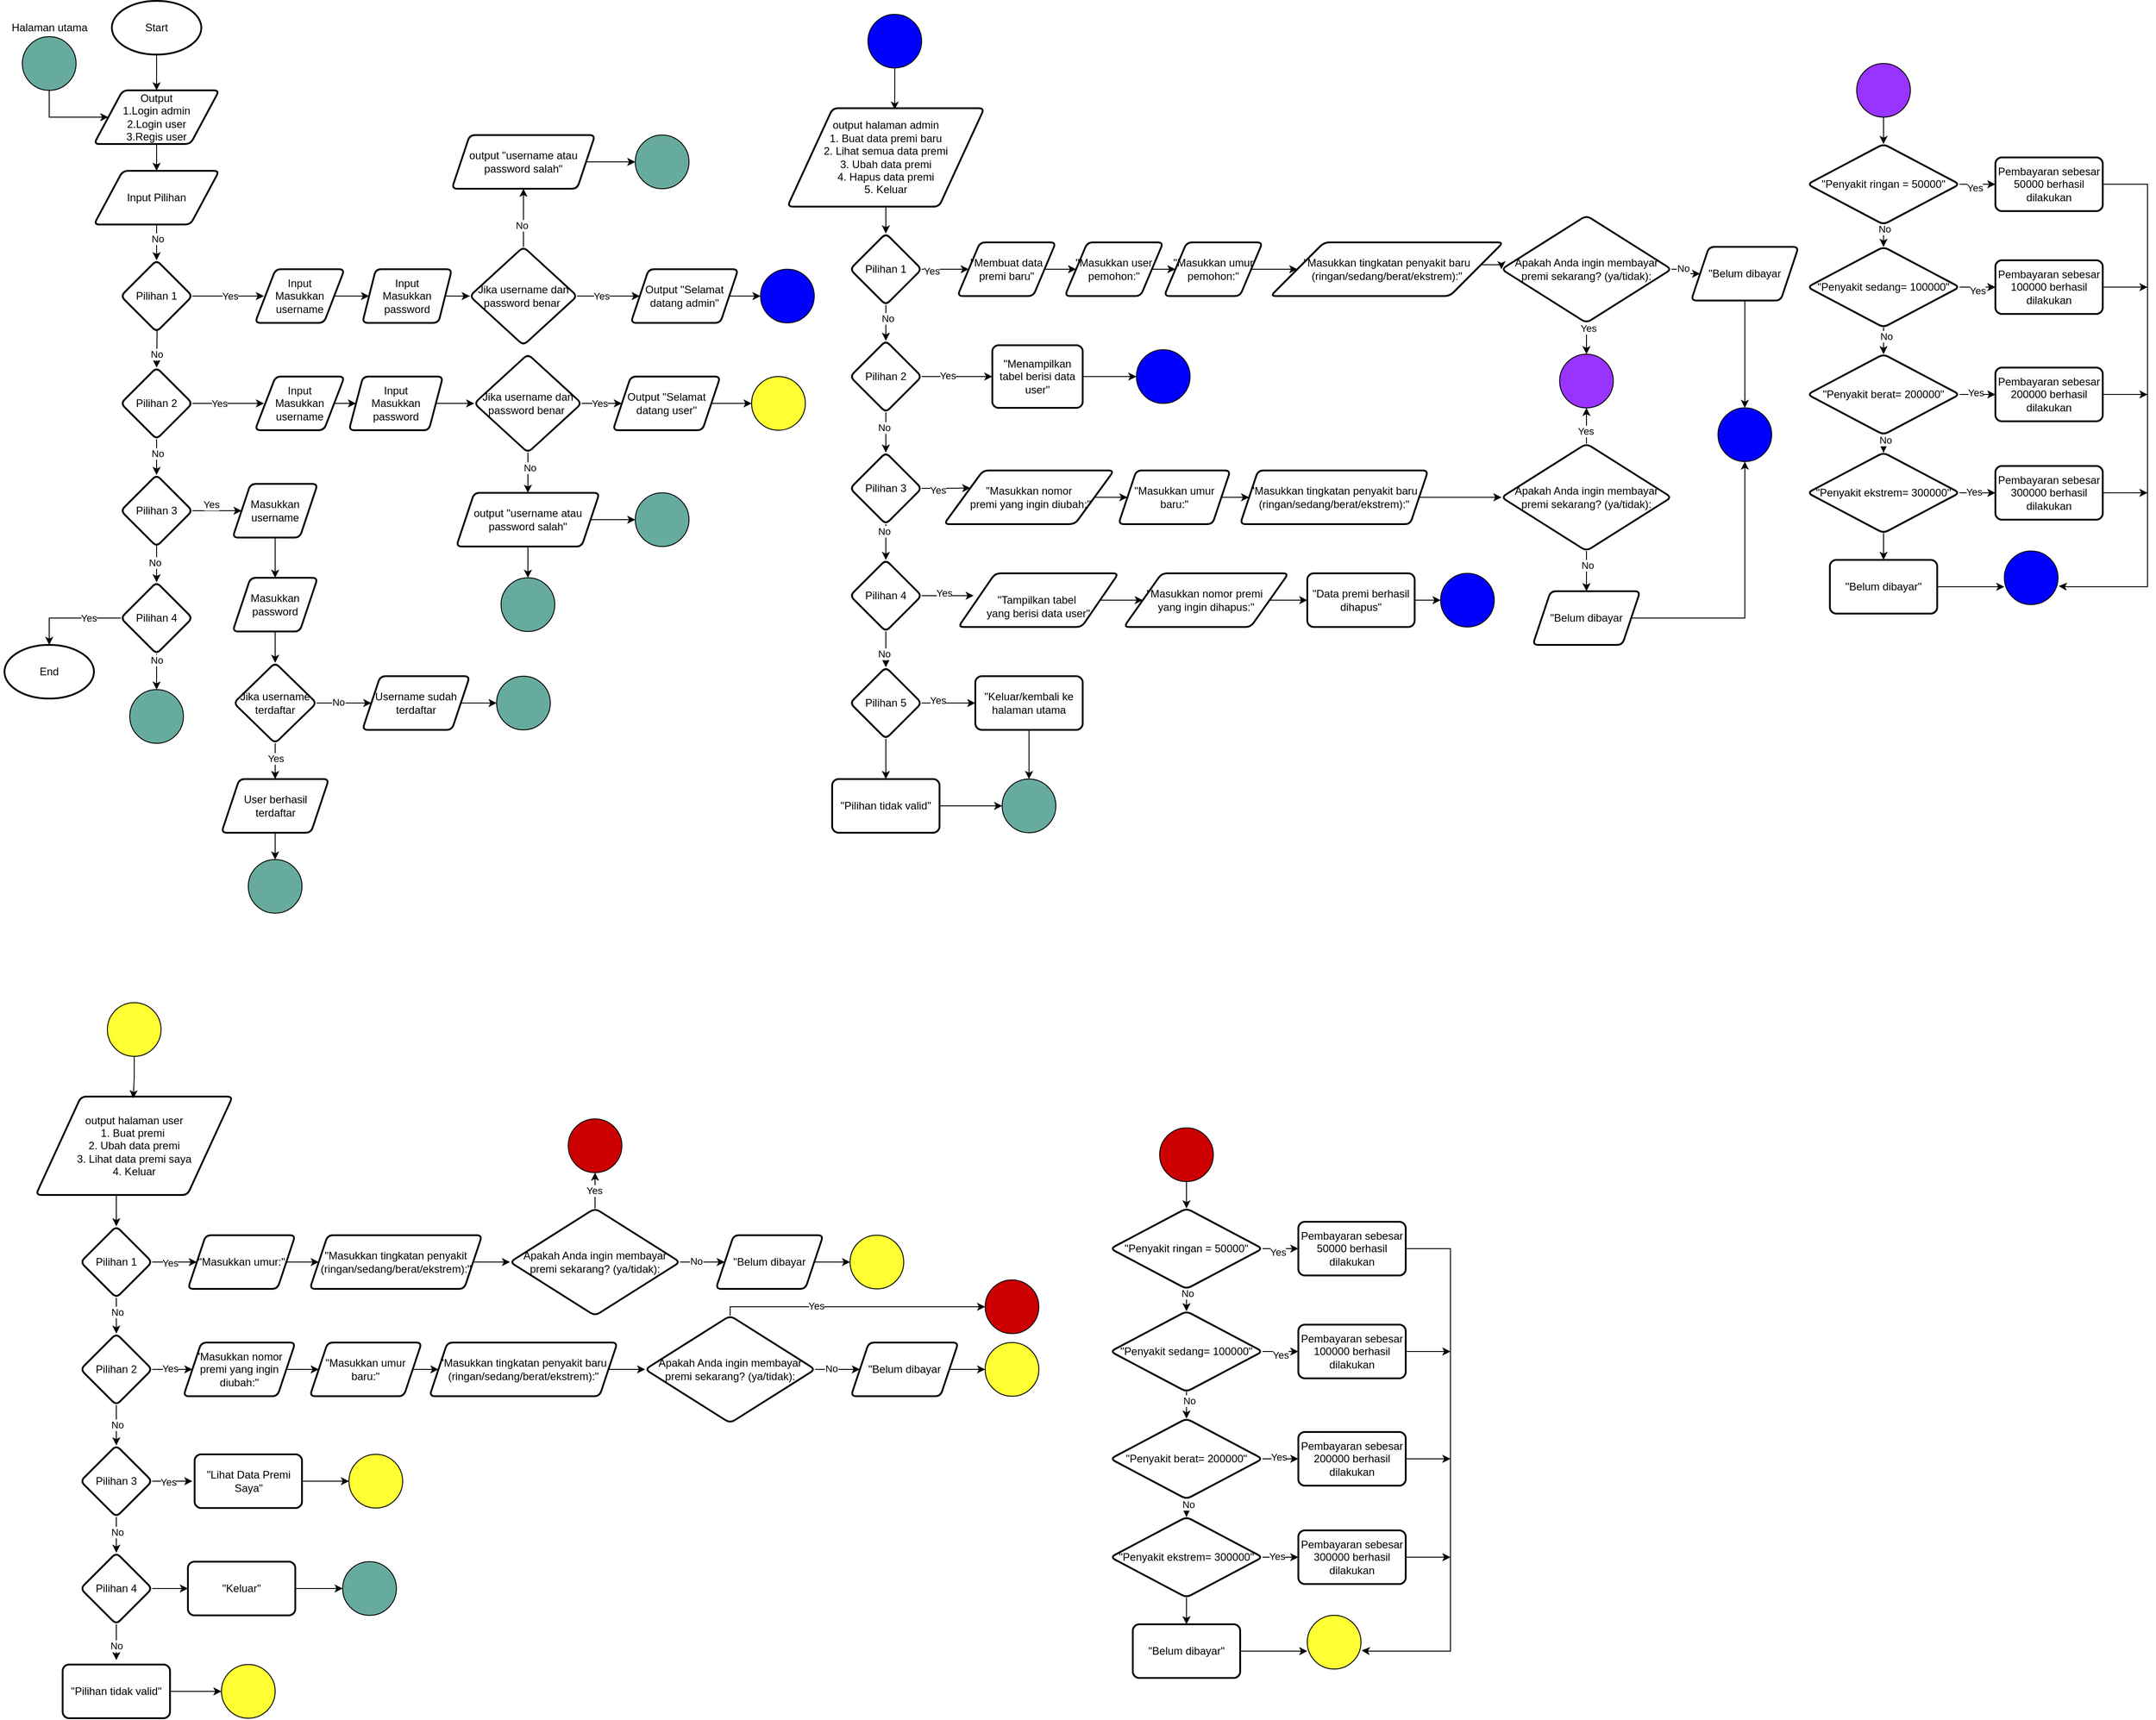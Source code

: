 <mxfile version="24.7.17">
  <diagram name="Halaman-1" id="nbgce-hKo7KT62RJPzOS">
    <mxGraphModel dx="5168" dy="2228" grid="1" gridSize="10" guides="1" tooltips="1" connect="1" arrows="1" fold="1" page="1" pageScale="1" pageWidth="827" pageHeight="1169" math="0" shadow="0">
      <root>
        <mxCell id="0" />
        <mxCell id="1" parent="0" />
        <mxCell id="LvMo4BiwTB0IfBBFEN44-3" style="edgeStyle=orthogonalEdgeStyle;rounded=0;orthogonalLoop=1;jettySize=auto;html=1;" parent="1" source="LvMo4BiwTB0IfBBFEN44-1" target="LvMo4BiwTB0IfBBFEN44-2" edge="1">
          <mxGeometry relative="1" as="geometry" />
        </mxCell>
        <mxCell id="LvMo4BiwTB0IfBBFEN44-1" value="Start" style="strokeWidth=2;html=1;shape=mxgraph.flowchart.start_1;whiteSpace=wrap;" parent="1" vertex="1">
          <mxGeometry x="125" y="10" width="100" height="60" as="geometry" />
        </mxCell>
        <mxCell id="S954PI7ciKEoeH10A7yY-11" value="" style="edgeStyle=orthogonalEdgeStyle;rounded=0;orthogonalLoop=1;jettySize=auto;html=1;" parent="1" source="LvMo4BiwTB0IfBBFEN44-2" target="S954PI7ciKEoeH10A7yY-10" edge="1">
          <mxGeometry relative="1" as="geometry" />
        </mxCell>
        <mxCell id="LvMo4BiwTB0IfBBFEN44-2" value="Output&lt;div&gt;1.Login admin&lt;/div&gt;&lt;div&gt;2.Login user&lt;/div&gt;&lt;div&gt;3.Regis user&lt;/div&gt;" style="shape=parallelogram;html=1;strokeWidth=2;perimeter=parallelogramPerimeter;whiteSpace=wrap;rounded=1;arcSize=12;size=0.23;" parent="1" vertex="1">
          <mxGeometry x="105" y="110" width="140" height="60" as="geometry" />
        </mxCell>
        <mxCell id="S954PI7ciKEoeH10A7yY-4" value="" style="edgeStyle=orthogonalEdgeStyle;rounded=0;orthogonalLoop=1;jettySize=auto;html=1;" parent="1" target="S954PI7ciKEoeH10A7yY-3" edge="1">
          <mxGeometry relative="1" as="geometry">
            <mxPoint x="175" y="340" as="sourcePoint" />
          </mxGeometry>
        </mxCell>
        <mxCell id="S954PI7ciKEoeH10A7yY-14" value="No" style="edgeLabel;html=1;align=center;verticalAlign=middle;resizable=0;points=[];" parent="S954PI7ciKEoeH10A7yY-4" vertex="1" connectable="0">
          <mxGeometry x="0.618" relative="1" as="geometry">
            <mxPoint as="offset" />
          </mxGeometry>
        </mxCell>
        <mxCell id="S954PI7ciKEoeH10A7yY-18" value="" style="edgeStyle=orthogonalEdgeStyle;rounded=0;orthogonalLoop=1;jettySize=auto;html=1;" parent="1" source="S954PI7ciKEoeH10A7yY-1" edge="1">
          <mxGeometry relative="1" as="geometry">
            <mxPoint x="295" y="340" as="targetPoint" />
          </mxGeometry>
        </mxCell>
        <mxCell id="S954PI7ciKEoeH10A7yY-25" value="Yes" style="edgeLabel;html=1;align=center;verticalAlign=middle;resizable=0;points=[];" parent="S954PI7ciKEoeH10A7yY-18" vertex="1" connectable="0">
          <mxGeometry x="0.052" y="1" relative="1" as="geometry">
            <mxPoint as="offset" />
          </mxGeometry>
        </mxCell>
        <mxCell id="S954PI7ciKEoeH10A7yY-1" value="Pilihan 1" style="rhombus;whiteSpace=wrap;html=1;strokeWidth=2;rounded=1;arcSize=12;" parent="1" vertex="1">
          <mxGeometry x="135" y="300" width="80" height="80" as="geometry" />
        </mxCell>
        <mxCell id="S954PI7ciKEoeH10A7yY-6" value="" style="edgeStyle=orthogonalEdgeStyle;rounded=0;orthogonalLoop=1;jettySize=auto;html=1;" parent="1" source="S954PI7ciKEoeH10A7yY-3" target="S954PI7ciKEoeH10A7yY-5" edge="1">
          <mxGeometry relative="1" as="geometry" />
        </mxCell>
        <mxCell id="S954PI7ciKEoeH10A7yY-15" value="No" style="edgeLabel;html=1;align=center;verticalAlign=middle;resizable=0;points=[];" parent="S954PI7ciKEoeH10A7yY-6" vertex="1" connectable="0">
          <mxGeometry x="-0.197" y="1" relative="1" as="geometry">
            <mxPoint as="offset" />
          </mxGeometry>
        </mxCell>
        <mxCell id="S954PI7ciKEoeH10A7yY-20" value="" style="edgeStyle=orthogonalEdgeStyle;rounded=0;orthogonalLoop=1;jettySize=auto;html=1;" parent="1" source="S954PI7ciKEoeH10A7yY-3" edge="1">
          <mxGeometry relative="1" as="geometry">
            <mxPoint x="295" y="460" as="targetPoint" />
          </mxGeometry>
        </mxCell>
        <mxCell id="S954PI7ciKEoeH10A7yY-26" value="Yes" style="edgeLabel;html=1;align=center;verticalAlign=middle;resizable=0;points=[];" parent="S954PI7ciKEoeH10A7yY-20" vertex="1" connectable="0">
          <mxGeometry x="-0.265" relative="1" as="geometry">
            <mxPoint as="offset" />
          </mxGeometry>
        </mxCell>
        <mxCell id="S954PI7ciKEoeH10A7yY-3" value="Pilihan 2" style="rhombus;whiteSpace=wrap;html=1;strokeWidth=2;rounded=1;arcSize=12;" parent="1" vertex="1">
          <mxGeometry x="135" y="420" width="80" height="80" as="geometry" />
        </mxCell>
        <mxCell id="S954PI7ciKEoeH10A7yY-8" value="" style="edgeStyle=orthogonalEdgeStyle;rounded=0;orthogonalLoop=1;jettySize=auto;html=1;" parent="1" edge="1">
          <mxGeometry relative="1" as="geometry">
            <mxPoint x="175" y="580" as="sourcePoint" />
            <mxPoint x="175" y="660" as="targetPoint" />
          </mxGeometry>
        </mxCell>
        <mxCell id="S954PI7ciKEoeH10A7yY-16" value="No" style="edgeLabel;html=1;align=center;verticalAlign=middle;resizable=0;points=[];" parent="S954PI7ciKEoeH10A7yY-8" vertex="1" connectable="0">
          <mxGeometry x="0.452" y="-2" relative="1" as="geometry">
            <mxPoint as="offset" />
          </mxGeometry>
        </mxCell>
        <mxCell id="S954PI7ciKEoeH10A7yY-95" value="" style="edgeStyle=orthogonalEdgeStyle;rounded=0;orthogonalLoop=1;jettySize=auto;html=1;" parent="1" source="S954PI7ciKEoeH10A7yY-5" target="S954PI7ciKEoeH10A7yY-94" edge="1">
          <mxGeometry relative="1" as="geometry" />
        </mxCell>
        <mxCell id="S954PI7ciKEoeH10A7yY-96" value="Yes" style="edgeLabel;html=1;align=center;verticalAlign=middle;resizable=0;points=[];" parent="S954PI7ciKEoeH10A7yY-95" vertex="1" connectable="0">
          <mxGeometry x="-0.231" y="7" relative="1" as="geometry">
            <mxPoint as="offset" />
          </mxGeometry>
        </mxCell>
        <mxCell id="S954PI7ciKEoeH10A7yY-5" value="Pilihan 3" style="rhombus;whiteSpace=wrap;html=1;strokeWidth=2;rounded=1;arcSize=12;" parent="1" vertex="1">
          <mxGeometry x="135" y="540" width="80" height="80" as="geometry" />
        </mxCell>
        <mxCell id="S954PI7ciKEoeH10A7yY-7" value="Pilihan 4" style="rhombus;whiteSpace=wrap;html=1;strokeWidth=2;rounded=1;arcSize=12;" parent="1" vertex="1">
          <mxGeometry x="135" y="660" width="80" height="80" as="geometry" />
        </mxCell>
        <mxCell id="S954PI7ciKEoeH10A7yY-12" style="edgeStyle=orthogonalEdgeStyle;rounded=0;orthogonalLoop=1;jettySize=auto;html=1;" parent="1" source="S954PI7ciKEoeH10A7yY-10" edge="1">
          <mxGeometry relative="1" as="geometry">
            <mxPoint x="175" y="300" as="targetPoint" />
          </mxGeometry>
        </mxCell>
        <mxCell id="S954PI7ciKEoeH10A7yY-13" value="No" style="edgeLabel;html=1;align=center;verticalAlign=middle;resizable=0;points=[];" parent="S954PI7ciKEoeH10A7yY-12" vertex="1" connectable="0">
          <mxGeometry x="-0.247" y="1" relative="1" as="geometry">
            <mxPoint as="offset" />
          </mxGeometry>
        </mxCell>
        <mxCell id="S954PI7ciKEoeH10A7yY-10" value="Input Pilihan" style="shape=parallelogram;html=1;strokeWidth=2;perimeter=parallelogramPerimeter;whiteSpace=wrap;rounded=1;arcSize=12;size=0.23;" parent="1" vertex="1">
          <mxGeometry x="105" y="200" width="140" height="60" as="geometry" />
        </mxCell>
        <mxCell id="S954PI7ciKEoeH10A7yY-33" value="End" style="strokeWidth=2;html=1;shape=mxgraph.flowchart.start_1;whiteSpace=wrap;" parent="1" vertex="1">
          <mxGeometry x="5" y="730" width="100" height="60" as="geometry" />
        </mxCell>
        <mxCell id="S954PI7ciKEoeH10A7yY-43" value="" style="edgeStyle=orthogonalEdgeStyle;rounded=0;orthogonalLoop=1;jettySize=auto;html=1;" parent="1" source="S954PI7ciKEoeH10A7yY-40" target="S954PI7ciKEoeH10A7yY-42" edge="1">
          <mxGeometry relative="1" as="geometry" />
        </mxCell>
        <mxCell id="S954PI7ciKEoeH10A7yY-40" value="&lt;div&gt;Input&lt;/div&gt;Masukkan username" style="shape=parallelogram;html=1;strokeWidth=2;perimeter=parallelogramPerimeter;whiteSpace=wrap;rounded=1;arcSize=12;size=0.23;" parent="1" vertex="1">
          <mxGeometry x="285" y="310" width="100" height="60" as="geometry" />
        </mxCell>
        <mxCell id="S954PI7ciKEoeH10A7yY-46" value="" style="edgeStyle=orthogonalEdgeStyle;rounded=0;orthogonalLoop=1;jettySize=auto;html=1;" parent="1" source="S954PI7ciKEoeH10A7yY-42" target="S954PI7ciKEoeH10A7yY-45" edge="1">
          <mxGeometry relative="1" as="geometry" />
        </mxCell>
        <mxCell id="S954PI7ciKEoeH10A7yY-42" value="&lt;div&gt;Input&lt;/div&gt;Masukkan password" style="shape=parallelogram;html=1;strokeWidth=2;perimeter=parallelogramPerimeter;whiteSpace=wrap;rounded=1;arcSize=12;size=0.15;" parent="1" vertex="1">
          <mxGeometry x="405" y="310" width="100" height="60" as="geometry" />
        </mxCell>
        <mxCell id="S954PI7ciKEoeH10A7yY-49" value="" style="edgeStyle=orthogonalEdgeStyle;rounded=0;orthogonalLoop=1;jettySize=auto;html=1;" parent="1" source="S954PI7ciKEoeH10A7yY-45" target="S954PI7ciKEoeH10A7yY-48" edge="1">
          <mxGeometry relative="1" as="geometry" />
        </mxCell>
        <mxCell id="S954PI7ciKEoeH10A7yY-50" value="Yes" style="edgeLabel;html=1;align=center;verticalAlign=middle;resizable=0;points=[];" parent="S954PI7ciKEoeH10A7yY-49" vertex="1" connectable="0">
          <mxGeometry x="-0.249" relative="1" as="geometry">
            <mxPoint as="offset" />
          </mxGeometry>
        </mxCell>
        <mxCell id="S954PI7ciKEoeH10A7yY-52" value="" style="edgeStyle=orthogonalEdgeStyle;rounded=0;orthogonalLoop=1;jettySize=auto;html=1;" parent="1" source="S954PI7ciKEoeH10A7yY-45" target="S954PI7ciKEoeH10A7yY-51" edge="1">
          <mxGeometry relative="1" as="geometry" />
        </mxCell>
        <mxCell id="S954PI7ciKEoeH10A7yY-53" value="No" style="edgeLabel;html=1;align=center;verticalAlign=middle;resizable=0;points=[];" parent="S954PI7ciKEoeH10A7yY-52" vertex="1" connectable="0">
          <mxGeometry x="-0.261" y="2" relative="1" as="geometry">
            <mxPoint as="offset" />
          </mxGeometry>
        </mxCell>
        <mxCell id="S954PI7ciKEoeH10A7yY-45" value="Jika username dan password benar&amp;nbsp;" style="rhombus;whiteSpace=wrap;html=1;strokeWidth=2;rounded=1;arcSize=12;" parent="1" vertex="1">
          <mxGeometry x="525" y="285" width="120" height="110" as="geometry" />
        </mxCell>
        <mxCell id="S954PI7ciKEoeH10A7yY-48" value="Output &quot;Selamat datang admin&quot;" style="shape=parallelogram;perimeter=parallelogramPerimeter;whiteSpace=wrap;html=1;fixedSize=1;strokeWidth=2;rounded=1;arcSize=12;" parent="1" vertex="1">
          <mxGeometry x="705" y="310" width="120" height="60" as="geometry" />
        </mxCell>
        <mxCell id="S954PI7ciKEoeH10A7yY-70" style="edgeStyle=orthogonalEdgeStyle;rounded=0;orthogonalLoop=1;jettySize=auto;html=1;" parent="1" source="S954PI7ciKEoeH10A7yY-51" target="S954PI7ciKEoeH10A7yY-56" edge="1">
          <mxGeometry relative="1" as="geometry" />
        </mxCell>
        <mxCell id="S954PI7ciKEoeH10A7yY-51" value="output &quot;username atau password salah&quot;" style="shape=parallelogram;perimeter=parallelogramPerimeter;whiteSpace=wrap;html=1;fixedSize=1;strokeWidth=2;rounded=1;arcSize=12;" parent="1" vertex="1">
          <mxGeometry x="505" y="160" width="160" height="60" as="geometry" />
        </mxCell>
        <mxCell id="S954PI7ciKEoeH10A7yY-55" style="edgeStyle=orthogonalEdgeStyle;rounded=0;orthogonalLoop=1;jettySize=auto;html=1;entryX=0;entryY=0.5;entryDx=0;entryDy=0;" parent="1" source="S954PI7ciKEoeH10A7yY-54" target="LvMo4BiwTB0IfBBFEN44-2" edge="1">
          <mxGeometry relative="1" as="geometry">
            <Array as="points">
              <mxPoint x="55" y="140" />
            </Array>
          </mxGeometry>
        </mxCell>
        <mxCell id="S954PI7ciKEoeH10A7yY-54" value="" style="verticalLabelPosition=bottom;verticalAlign=top;html=1;shape=mxgraph.flowchart.on-page_reference;fillColor=#67AB9F;" parent="1" vertex="1">
          <mxGeometry x="25" y="50" width="60" height="60" as="geometry" />
        </mxCell>
        <mxCell id="S954PI7ciKEoeH10A7yY-56" value="" style="verticalLabelPosition=bottom;verticalAlign=top;html=1;shape=mxgraph.flowchart.on-page_reference;fillColor=#67AB9F;" parent="1" vertex="1">
          <mxGeometry x="710" y="160" width="60" height="60" as="geometry" />
        </mxCell>
        <mxCell id="S954PI7ciKEoeH10A7yY-59" value="" style="verticalLabelPosition=bottom;verticalAlign=top;html=1;shape=mxgraph.flowchart.on-page_reference;fillColor=#0000FF;" parent="1" vertex="1">
          <mxGeometry x="850" y="310" width="60" height="60" as="geometry" />
        </mxCell>
        <mxCell id="S954PI7ciKEoeH10A7yY-62" value="" style="verticalLabelPosition=bottom;verticalAlign=top;html=1;shape=mxgraph.flowchart.on-page_reference;fillColor=#67AB9F;" parent="1" vertex="1">
          <mxGeometry x="145" y="780" width="60" height="60" as="geometry" />
        </mxCell>
        <mxCell id="S954PI7ciKEoeH10A7yY-66" value="Halaman utama" style="text;html=1;align=center;verticalAlign=middle;resizable=0;points=[];autosize=1;strokeColor=none;fillColor=none;" parent="1" vertex="1">
          <mxGeometry y="25" width="110" height="30" as="geometry" />
        </mxCell>
        <mxCell id="S954PI7ciKEoeH10A7yY-67" style="edgeStyle=orthogonalEdgeStyle;rounded=0;orthogonalLoop=1;jettySize=auto;html=1;entryX=0;entryY=0.5;entryDx=0;entryDy=0;entryPerimeter=0;" parent="1" source="S954PI7ciKEoeH10A7yY-48" target="S954PI7ciKEoeH10A7yY-59" edge="1">
          <mxGeometry relative="1" as="geometry" />
        </mxCell>
        <mxCell id="S954PI7ciKEoeH10A7yY-117" style="edgeStyle=orthogonalEdgeStyle;rounded=0;orthogonalLoop=1;jettySize=auto;html=1;" parent="1" source="S954PI7ciKEoeH10A7yY-74" target="S954PI7ciKEoeH10A7yY-76" edge="1">
          <mxGeometry relative="1" as="geometry" />
        </mxCell>
        <mxCell id="S954PI7ciKEoeH10A7yY-74" value="&lt;div&gt;Input&lt;/div&gt;Masukkan username" style="shape=parallelogram;html=1;strokeWidth=2;perimeter=parallelogramPerimeter;whiteSpace=wrap;rounded=1;arcSize=12;size=0.23;" parent="1" vertex="1">
          <mxGeometry x="285" y="430" width="100" height="60" as="geometry" />
        </mxCell>
        <mxCell id="S954PI7ciKEoeH10A7yY-75" value="" style="edgeStyle=orthogonalEdgeStyle;rounded=0;orthogonalLoop=1;jettySize=auto;html=1;" parent="1" source="S954PI7ciKEoeH10A7yY-76" target="S954PI7ciKEoeH10A7yY-81" edge="1">
          <mxGeometry relative="1" as="geometry" />
        </mxCell>
        <mxCell id="S954PI7ciKEoeH10A7yY-76" value="&lt;div&gt;Input&lt;/div&gt;Masukkan password" style="shape=parallelogram;html=1;strokeWidth=2;perimeter=parallelogramPerimeter;whiteSpace=wrap;rounded=1;arcSize=12;size=0.15;" parent="1" vertex="1">
          <mxGeometry x="390" y="430" width="105" height="60" as="geometry" />
        </mxCell>
        <mxCell id="S954PI7ciKEoeH10A7yY-77" value="" style="edgeStyle=orthogonalEdgeStyle;rounded=0;orthogonalLoop=1;jettySize=auto;html=1;" parent="1" source="S954PI7ciKEoeH10A7yY-81" target="S954PI7ciKEoeH10A7yY-82" edge="1">
          <mxGeometry relative="1" as="geometry" />
        </mxCell>
        <mxCell id="S954PI7ciKEoeH10A7yY-78" value="Yes" style="edgeLabel;html=1;align=center;verticalAlign=middle;resizable=0;points=[];" parent="S954PI7ciKEoeH10A7yY-77" vertex="1" connectable="0">
          <mxGeometry x="-0.249" relative="1" as="geometry">
            <mxPoint as="offset" />
          </mxGeometry>
        </mxCell>
        <mxCell id="S954PI7ciKEoeH10A7yY-79" value="" style="edgeStyle=orthogonalEdgeStyle;rounded=0;orthogonalLoop=1;jettySize=auto;html=1;" parent="1" source="S954PI7ciKEoeH10A7yY-81" target="S954PI7ciKEoeH10A7yY-84" edge="1">
          <mxGeometry relative="1" as="geometry" />
        </mxCell>
        <mxCell id="S954PI7ciKEoeH10A7yY-80" value="No" style="edgeLabel;html=1;align=center;verticalAlign=middle;resizable=0;points=[];" parent="S954PI7ciKEoeH10A7yY-79" vertex="1" connectable="0">
          <mxGeometry x="-0.261" y="2" relative="1" as="geometry">
            <mxPoint as="offset" />
          </mxGeometry>
        </mxCell>
        <mxCell id="S954PI7ciKEoeH10A7yY-81" value="Jika username dan password benar&amp;nbsp;" style="rhombus;whiteSpace=wrap;html=1;strokeWidth=2;rounded=1;arcSize=12;" parent="1" vertex="1">
          <mxGeometry x="530" y="405" width="120" height="110" as="geometry" />
        </mxCell>
        <mxCell id="S954PI7ciKEoeH10A7yY-82" value="Output &quot;Selamat datang user&quot;" style="shape=parallelogram;perimeter=parallelogramPerimeter;whiteSpace=wrap;html=1;fixedSize=1;strokeWidth=2;rounded=1;arcSize=12;" parent="1" vertex="1">
          <mxGeometry x="685" y="430" width="120" height="60" as="geometry" />
        </mxCell>
        <mxCell id="S954PI7ciKEoeH10A7yY-83" style="edgeStyle=orthogonalEdgeStyle;rounded=0;orthogonalLoop=1;jettySize=auto;html=1;" parent="1" source="S954PI7ciKEoeH10A7yY-84" target="S954PI7ciKEoeH10A7yY-85" edge="1">
          <mxGeometry relative="1" as="geometry" />
        </mxCell>
        <mxCell id="S954PI7ciKEoeH10A7yY-122" style="edgeStyle=orthogonalEdgeStyle;rounded=0;orthogonalLoop=1;jettySize=auto;html=1;" parent="1" source="S954PI7ciKEoeH10A7yY-84" target="S954PI7ciKEoeH10A7yY-120" edge="1">
          <mxGeometry relative="1" as="geometry" />
        </mxCell>
        <mxCell id="S954PI7ciKEoeH10A7yY-84" value="output &quot;username atau password salah&quot;" style="shape=parallelogram;perimeter=parallelogramPerimeter;whiteSpace=wrap;html=1;fixedSize=1;strokeWidth=2;rounded=1;arcSize=12;" parent="1" vertex="1">
          <mxGeometry x="510" y="560" width="160" height="60" as="geometry" />
        </mxCell>
        <mxCell id="S954PI7ciKEoeH10A7yY-85" value="" style="verticalLabelPosition=bottom;verticalAlign=top;html=1;shape=mxgraph.flowchart.on-page_reference;fillColor=#67AB9F;" parent="1" vertex="1">
          <mxGeometry x="710" y="560" width="60" height="60" as="geometry" />
        </mxCell>
        <mxCell id="S954PI7ciKEoeH10A7yY-88" style="edgeStyle=orthogonalEdgeStyle;rounded=0;orthogonalLoop=1;jettySize=auto;html=1;entryX=0;entryY=0.5;entryDx=0;entryDy=0;entryPerimeter=0;" parent="1" source="S954PI7ciKEoeH10A7yY-82" edge="1">
          <mxGeometry relative="1" as="geometry">
            <mxPoint x="840" y="460" as="targetPoint" />
          </mxGeometry>
        </mxCell>
        <mxCell id="S954PI7ciKEoeH10A7yY-102" value="" style="edgeStyle=orthogonalEdgeStyle;rounded=0;orthogonalLoop=1;jettySize=auto;html=1;" parent="1" source="S954PI7ciKEoeH10A7yY-94" target="S954PI7ciKEoeH10A7yY-101" edge="1">
          <mxGeometry relative="1" as="geometry" />
        </mxCell>
        <mxCell id="S954PI7ciKEoeH10A7yY-94" value="Masukkan username" style="shape=parallelogram;perimeter=parallelogramPerimeter;whiteSpace=wrap;html=1;fixedSize=1;strokeWidth=2;rounded=1;arcSize=12;" parent="1" vertex="1">
          <mxGeometry x="260" y="550" width="95" height="60" as="geometry" />
        </mxCell>
        <mxCell id="S954PI7ciKEoeH10A7yY-100" style="edgeStyle=orthogonalEdgeStyle;rounded=0;orthogonalLoop=1;jettySize=auto;html=1;entryX=0.5;entryY=0;entryDx=0;entryDy=0;entryPerimeter=0;" parent="1" source="S954PI7ciKEoeH10A7yY-7" target="S954PI7ciKEoeH10A7yY-33" edge="1">
          <mxGeometry relative="1" as="geometry" />
        </mxCell>
        <mxCell id="S954PI7ciKEoeH10A7yY-104" value="Yes" style="edgeLabel;html=1;align=center;verticalAlign=middle;resizable=0;points=[];" parent="S954PI7ciKEoeH10A7yY-100" vertex="1" connectable="0">
          <mxGeometry x="-0.333" relative="1" as="geometry">
            <mxPoint as="offset" />
          </mxGeometry>
        </mxCell>
        <mxCell id="S954PI7ciKEoeH10A7yY-108" value="" style="edgeStyle=orthogonalEdgeStyle;rounded=0;orthogonalLoop=1;jettySize=auto;html=1;" parent="1" source="S954PI7ciKEoeH10A7yY-101" target="S954PI7ciKEoeH10A7yY-107" edge="1">
          <mxGeometry relative="1" as="geometry" />
        </mxCell>
        <mxCell id="S954PI7ciKEoeH10A7yY-101" value="Masukkan password" style="shape=parallelogram;perimeter=parallelogramPerimeter;whiteSpace=wrap;html=1;fixedSize=1;strokeWidth=2;rounded=1;arcSize=12;" parent="1" vertex="1">
          <mxGeometry x="260" y="655" width="95" height="60" as="geometry" />
        </mxCell>
        <mxCell id="S954PI7ciKEoeH10A7yY-103" style="edgeStyle=orthogonalEdgeStyle;rounded=0;orthogonalLoop=1;jettySize=auto;html=1;exitX=0.5;exitY=1;exitDx=0;exitDy=0;" parent="1" source="S954PI7ciKEoeH10A7yY-101" target="S954PI7ciKEoeH10A7yY-101" edge="1">
          <mxGeometry relative="1" as="geometry" />
        </mxCell>
        <mxCell id="S954PI7ciKEoeH10A7yY-105" style="edgeStyle=orthogonalEdgeStyle;rounded=0;orthogonalLoop=1;jettySize=auto;html=1;entryX=0.5;entryY=0;entryDx=0;entryDy=0;entryPerimeter=0;" parent="1" source="S954PI7ciKEoeH10A7yY-7" target="S954PI7ciKEoeH10A7yY-62" edge="1">
          <mxGeometry relative="1" as="geometry" />
        </mxCell>
        <mxCell id="S954PI7ciKEoeH10A7yY-106" value="No" style="edgeLabel;html=1;align=center;verticalAlign=middle;resizable=0;points=[];" parent="S954PI7ciKEoeH10A7yY-105" vertex="1" connectable="0">
          <mxGeometry x="-0.654" relative="1" as="geometry">
            <mxPoint as="offset" />
          </mxGeometry>
        </mxCell>
        <mxCell id="S954PI7ciKEoeH10A7yY-110" value="" style="edgeStyle=orthogonalEdgeStyle;rounded=0;orthogonalLoop=1;jettySize=auto;html=1;" parent="1" source="S954PI7ciKEoeH10A7yY-107" target="S954PI7ciKEoeH10A7yY-109" edge="1">
          <mxGeometry relative="1" as="geometry" />
        </mxCell>
        <mxCell id="S954PI7ciKEoeH10A7yY-111" value="No" style="edgeLabel;html=1;align=center;verticalAlign=middle;resizable=0;points=[];" parent="S954PI7ciKEoeH10A7yY-110" vertex="1" connectable="0">
          <mxGeometry x="-0.229" y="1" relative="1" as="geometry">
            <mxPoint as="offset" />
          </mxGeometry>
        </mxCell>
        <mxCell id="S954PI7ciKEoeH10A7yY-113" value="" style="edgeStyle=orthogonalEdgeStyle;rounded=0;orthogonalLoop=1;jettySize=auto;html=1;" parent="1" source="S954PI7ciKEoeH10A7yY-107" target="S954PI7ciKEoeH10A7yY-112" edge="1">
          <mxGeometry relative="1" as="geometry" />
        </mxCell>
        <mxCell id="S954PI7ciKEoeH10A7yY-114" value="Yes" style="edgeLabel;html=1;align=center;verticalAlign=middle;resizable=0;points=[];" parent="S954PI7ciKEoeH10A7yY-113" vertex="1" connectable="0">
          <mxGeometry x="-0.145" relative="1" as="geometry">
            <mxPoint as="offset" />
          </mxGeometry>
        </mxCell>
        <mxCell id="S954PI7ciKEoeH10A7yY-107" value="Jika username terdaftar" style="rhombus;whiteSpace=wrap;html=1;strokeWidth=2;rounded=1;arcSize=12;" parent="1" vertex="1">
          <mxGeometry x="261.25" y="750" width="92.5" height="90" as="geometry" />
        </mxCell>
        <mxCell id="S954PI7ciKEoeH10A7yY-109" value="Username sudah terdaftar" style="shape=parallelogram;perimeter=parallelogramPerimeter;whiteSpace=wrap;html=1;fixedSize=1;strokeWidth=2;rounded=1;arcSize=12;" parent="1" vertex="1">
          <mxGeometry x="405" y="765" width="120" height="60" as="geometry" />
        </mxCell>
        <mxCell id="S954PI7ciKEoeH10A7yY-112" value="User berhasil terdaftar" style="shape=parallelogram;perimeter=parallelogramPerimeter;whiteSpace=wrap;html=1;fixedSize=1;strokeWidth=2;rounded=1;arcSize=12;" parent="1" vertex="1">
          <mxGeometry x="247.5" y="880" width="120" height="60" as="geometry" />
        </mxCell>
        <mxCell id="S954PI7ciKEoeH10A7yY-115" value="" style="verticalLabelPosition=bottom;verticalAlign=top;html=1;shape=mxgraph.flowchart.on-page_reference;fillColor=#67AB9F;" parent="1" vertex="1">
          <mxGeometry x="555" y="765" width="60" height="60" as="geometry" />
        </mxCell>
        <mxCell id="S954PI7ciKEoeH10A7yY-116" style="edgeStyle=orthogonalEdgeStyle;rounded=0;orthogonalLoop=1;jettySize=auto;html=1;entryX=0;entryY=0.5;entryDx=0;entryDy=0;entryPerimeter=0;" parent="1" source="S954PI7ciKEoeH10A7yY-109" target="S954PI7ciKEoeH10A7yY-115" edge="1">
          <mxGeometry relative="1" as="geometry" />
        </mxCell>
        <mxCell id="S954PI7ciKEoeH10A7yY-118" value="" style="verticalLabelPosition=bottom;verticalAlign=top;html=1;shape=mxgraph.flowchart.on-page_reference;fillColor=#67AB9F;" parent="1" vertex="1">
          <mxGeometry x="277.5" y="970" width="60" height="60" as="geometry" />
        </mxCell>
        <mxCell id="S954PI7ciKEoeH10A7yY-119" style="edgeStyle=orthogonalEdgeStyle;rounded=0;orthogonalLoop=1;jettySize=auto;html=1;entryX=0.5;entryY=0;entryDx=0;entryDy=0;entryPerimeter=0;" parent="1" source="S954PI7ciKEoeH10A7yY-112" target="S954PI7ciKEoeH10A7yY-118" edge="1">
          <mxGeometry relative="1" as="geometry" />
        </mxCell>
        <mxCell id="S954PI7ciKEoeH10A7yY-120" value="" style="verticalLabelPosition=bottom;verticalAlign=top;html=1;shape=mxgraph.flowchart.on-page_reference;fillColor=#67AB9F;" parent="1" vertex="1">
          <mxGeometry x="560" y="655" width="60" height="60" as="geometry" />
        </mxCell>
        <mxCell id="S954PI7ciKEoeH10A7yY-123" value="" style="verticalLabelPosition=bottom;verticalAlign=top;html=1;shape=mxgraph.flowchart.on-page_reference;fillColor=#0000FF;" parent="1" vertex="1">
          <mxGeometry x="970" y="25" width="60" height="60" as="geometry" />
        </mxCell>
        <mxCell id="S954PI7ciKEoeH10A7yY-124" value="" style="verticalLabelPosition=bottom;verticalAlign=top;html=1;shape=mxgraph.flowchart.on-page_reference;fillColor=#FFFF33;" parent="1" vertex="1">
          <mxGeometry x="840" y="430" width="60" height="60" as="geometry" />
        </mxCell>
        <mxCell id="S954PI7ciKEoeH10A7yY-130" value="" style="edgeStyle=orthogonalEdgeStyle;rounded=0;orthogonalLoop=1;jettySize=auto;html=1;" parent="1" source="S954PI7ciKEoeH10A7yY-125" target="S954PI7ciKEoeH10A7yY-129" edge="1">
          <mxGeometry relative="1" as="geometry" />
        </mxCell>
        <mxCell id="S954PI7ciKEoeH10A7yY-125" value="output halaman admin&lt;div&gt;1. Buat data premi baru&lt;/div&gt;&lt;div&gt;2. Lihat semua data premi&lt;/div&gt;&lt;div&gt;3. Ubah data premi&lt;/div&gt;&lt;div&gt;4. Hapus data premi&lt;/div&gt;&lt;div&gt;5. Keluar&lt;/div&gt;" style="shape=parallelogram;html=1;strokeWidth=2;perimeter=parallelogramPerimeter;whiteSpace=wrap;rounded=1;arcSize=12;size=0.23;" parent="1" vertex="1">
          <mxGeometry x="880" y="130" width="220" height="110" as="geometry" />
        </mxCell>
        <mxCell id="S954PI7ciKEoeH10A7yY-154" style="edgeStyle=orthogonalEdgeStyle;rounded=0;orthogonalLoop=1;jettySize=auto;html=1;entryX=0.5;entryY=0;entryDx=0;entryDy=0;" parent="1" target="S954PI7ciKEoeH10A7yY-146" edge="1">
          <mxGeometry relative="1" as="geometry">
            <mxPoint x="130" y="1345" as="sourcePoint" />
          </mxGeometry>
        </mxCell>
        <mxCell id="S954PI7ciKEoeH10A7yY-127" value="output halaman user&lt;div&gt;1. Buat premi&amp;nbsp;&lt;/div&gt;&lt;div&gt;2. Ubah data premi&lt;/div&gt;&lt;div&gt;3. Lihat data premi saya&lt;/div&gt;&lt;div&gt;&lt;span style=&quot;background-color: initial;&quot;&gt;4. Keluar&lt;/span&gt;&lt;br&gt;&lt;/div&gt;" style="shape=parallelogram;html=1;strokeWidth=2;perimeter=parallelogramPerimeter;whiteSpace=wrap;rounded=1;arcSize=12;size=0.23;" parent="1" vertex="1">
          <mxGeometry x="40" y="1235" width="220" height="110" as="geometry" />
        </mxCell>
        <mxCell id="S954PI7ciKEoeH10A7yY-132" value="" style="edgeStyle=orthogonalEdgeStyle;rounded=0;orthogonalLoop=1;jettySize=auto;html=1;" parent="1" source="S954PI7ciKEoeH10A7yY-129" target="S954PI7ciKEoeH10A7yY-131" edge="1">
          <mxGeometry relative="1" as="geometry" />
        </mxCell>
        <mxCell id="S954PI7ciKEoeH10A7yY-155" value="No" style="edgeLabel;html=1;align=center;verticalAlign=middle;resizable=0;points=[];" parent="S954PI7ciKEoeH10A7yY-132" vertex="1" connectable="0">
          <mxGeometry x="-0.275" y="2" relative="1" as="geometry">
            <mxPoint as="offset" />
          </mxGeometry>
        </mxCell>
        <mxCell id="S954PI7ciKEoeH10A7yY-162" value="" style="edgeStyle=orthogonalEdgeStyle;rounded=0;orthogonalLoop=1;jettySize=auto;html=1;" parent="1" source="S954PI7ciKEoeH10A7yY-129" target="EdMOgN62OhPp3fRxZnT3-80" edge="1">
          <mxGeometry relative="1" as="geometry">
            <mxPoint x="1080" y="310" as="targetPoint" />
          </mxGeometry>
        </mxCell>
        <mxCell id="S954PI7ciKEoeH10A7yY-169" value="Yes" style="edgeLabel;html=1;align=center;verticalAlign=middle;resizable=0;points=[];" parent="S954PI7ciKEoeH10A7yY-162" vertex="1" connectable="0">
          <mxGeometry x="-0.588" y="-2" relative="1" as="geometry">
            <mxPoint as="offset" />
          </mxGeometry>
        </mxCell>
        <mxCell id="S954PI7ciKEoeH10A7yY-129" value="Pilihan 1" style="rhombus;whiteSpace=wrap;html=1;strokeWidth=2;rounded=1;arcSize=12;" parent="1" vertex="1">
          <mxGeometry x="950" y="270" width="80" height="80" as="geometry" />
        </mxCell>
        <mxCell id="S954PI7ciKEoeH10A7yY-134" value="" style="edgeStyle=orthogonalEdgeStyle;rounded=0;orthogonalLoop=1;jettySize=auto;html=1;" parent="1" source="S954PI7ciKEoeH10A7yY-131" target="S954PI7ciKEoeH10A7yY-133" edge="1">
          <mxGeometry relative="1" as="geometry" />
        </mxCell>
        <mxCell id="S954PI7ciKEoeH10A7yY-156" value="No" style="edgeLabel;html=1;align=center;verticalAlign=middle;resizable=0;points=[];" parent="S954PI7ciKEoeH10A7yY-134" vertex="1" connectable="0">
          <mxGeometry x="-0.244" y="-2" relative="1" as="geometry">
            <mxPoint as="offset" />
          </mxGeometry>
        </mxCell>
        <mxCell id="S954PI7ciKEoeH10A7yY-164" value="" style="edgeStyle=orthogonalEdgeStyle;rounded=0;orthogonalLoop=1;jettySize=auto;html=1;" parent="1" source="S954PI7ciKEoeH10A7yY-131" target="EdMOgN62OhPp3fRxZnT3-132" edge="1">
          <mxGeometry relative="1" as="geometry">
            <mxPoint x="1086.1" y="430" as="targetPoint" />
          </mxGeometry>
        </mxCell>
        <mxCell id="S954PI7ciKEoeH10A7yY-170" value="Yes" style="edgeLabel;html=1;align=center;verticalAlign=middle;resizable=0;points=[];" parent="S954PI7ciKEoeH10A7yY-164" vertex="1" connectable="0">
          <mxGeometry x="-0.275" y="1" relative="1" as="geometry">
            <mxPoint as="offset" />
          </mxGeometry>
        </mxCell>
        <mxCell id="S954PI7ciKEoeH10A7yY-131" value="Pilihan 2" style="rhombus;whiteSpace=wrap;html=1;strokeWidth=2;rounded=1;arcSize=12;" parent="1" vertex="1">
          <mxGeometry x="950" y="390" width="80" height="80" as="geometry" />
        </mxCell>
        <mxCell id="S954PI7ciKEoeH10A7yY-136" value="" style="edgeStyle=orthogonalEdgeStyle;rounded=0;orthogonalLoop=1;jettySize=auto;html=1;" parent="1" source="S954PI7ciKEoeH10A7yY-133" target="S954PI7ciKEoeH10A7yY-135" edge="1">
          <mxGeometry relative="1" as="geometry" />
        </mxCell>
        <mxCell id="S954PI7ciKEoeH10A7yY-157" value="No" style="edgeLabel;html=1;align=center;verticalAlign=middle;resizable=0;points=[];" parent="S954PI7ciKEoeH10A7yY-136" vertex="1" connectable="0">
          <mxGeometry x="-0.588" y="-2" relative="1" as="geometry">
            <mxPoint as="offset" />
          </mxGeometry>
        </mxCell>
        <mxCell id="S954PI7ciKEoeH10A7yY-166" value="" style="edgeStyle=orthogonalEdgeStyle;rounded=0;orthogonalLoop=1;jettySize=auto;html=1;entryX=0;entryY=0.25;entryDx=0;entryDy=0;" parent="1" source="S954PI7ciKEoeH10A7yY-133" target="EdMOgN62OhPp3fRxZnT3-82" edge="1">
          <mxGeometry relative="1" as="geometry">
            <mxPoint x="1070" y="554.48" as="targetPoint" />
            <Array as="points" />
          </mxGeometry>
        </mxCell>
        <mxCell id="S954PI7ciKEoeH10A7yY-171" value="Yes" style="edgeLabel;html=1;align=center;verticalAlign=middle;resizable=0;points=[];" parent="S954PI7ciKEoeH10A7yY-166" vertex="1" connectable="0">
          <mxGeometry x="-0.346" y="-2" relative="1" as="geometry">
            <mxPoint as="offset" />
          </mxGeometry>
        </mxCell>
        <mxCell id="S954PI7ciKEoeH10A7yY-133" value="Pilihan 3" style="rhombus;whiteSpace=wrap;html=1;strokeWidth=2;rounded=1;arcSize=12;" parent="1" vertex="1">
          <mxGeometry x="950" y="515" width="80" height="80" as="geometry" />
        </mxCell>
        <mxCell id="S954PI7ciKEoeH10A7yY-138" value="" style="edgeStyle=orthogonalEdgeStyle;rounded=0;orthogonalLoop=1;jettySize=auto;html=1;" parent="1" source="S954PI7ciKEoeH10A7yY-135" target="S954PI7ciKEoeH10A7yY-137" edge="1">
          <mxGeometry relative="1" as="geometry" />
        </mxCell>
        <mxCell id="S954PI7ciKEoeH10A7yY-158" value="No" style="edgeLabel;html=1;align=center;verticalAlign=middle;resizable=0;points=[];" parent="S954PI7ciKEoeH10A7yY-138" vertex="1" connectable="0">
          <mxGeometry x="0.225" y="-2" relative="1" as="geometry">
            <mxPoint as="offset" />
          </mxGeometry>
        </mxCell>
        <mxCell id="S954PI7ciKEoeH10A7yY-168" value="" style="edgeStyle=orthogonalEdgeStyle;rounded=0;orthogonalLoop=1;jettySize=auto;html=1;entryX=0.096;entryY=0.416;entryDx=0;entryDy=0;entryPerimeter=0;" parent="1" source="S954PI7ciKEoeH10A7yY-135" target="EdMOgN62OhPp3fRxZnT3-83" edge="1">
          <mxGeometry relative="1" as="geometry">
            <mxPoint x="1070" y="675" as="targetPoint" />
          </mxGeometry>
        </mxCell>
        <mxCell id="S954PI7ciKEoeH10A7yY-172" value="Yes" style="edgeLabel;html=1;align=center;verticalAlign=middle;resizable=0;points=[];" parent="S954PI7ciKEoeH10A7yY-168" vertex="1" connectable="0">
          <mxGeometry x="-0.15" y="3" relative="1" as="geometry">
            <mxPoint as="offset" />
          </mxGeometry>
        </mxCell>
        <mxCell id="S954PI7ciKEoeH10A7yY-135" value="Pilihan 4" style="rhombus;whiteSpace=wrap;html=1;strokeWidth=2;rounded=1;arcSize=12;" parent="1" vertex="1">
          <mxGeometry x="950" y="635" width="80" height="80" as="geometry" />
        </mxCell>
        <mxCell id="S954PI7ciKEoeH10A7yY-179" value="" style="edgeStyle=orthogonalEdgeStyle;rounded=0;orthogonalLoop=1;jettySize=auto;html=1;" parent="1" source="S954PI7ciKEoeH10A7yY-137" target="S954PI7ciKEoeH10A7yY-178" edge="1">
          <mxGeometry relative="1" as="geometry" />
        </mxCell>
        <mxCell id="S954PI7ciKEoeH10A7yY-180" value="Yes" style="edgeLabel;html=1;align=center;verticalAlign=middle;resizable=0;points=[];" parent="S954PI7ciKEoeH10A7yY-179" vertex="1" connectable="0">
          <mxGeometry x="-0.392" y="3" relative="1" as="geometry">
            <mxPoint as="offset" />
          </mxGeometry>
        </mxCell>
        <mxCell id="EdMOgN62OhPp3fRxZnT3-87" value="" style="edgeStyle=orthogonalEdgeStyle;rounded=0;orthogonalLoop=1;jettySize=auto;html=1;" edge="1" parent="1" source="S954PI7ciKEoeH10A7yY-137" target="EdMOgN62OhPp3fRxZnT3-86">
          <mxGeometry relative="1" as="geometry" />
        </mxCell>
        <mxCell id="S954PI7ciKEoeH10A7yY-137" value="Pilihan 5" style="rhombus;whiteSpace=wrap;html=1;strokeWidth=2;rounded=1;arcSize=12;" parent="1" vertex="1">
          <mxGeometry x="950" y="755" width="80" height="80" as="geometry" />
        </mxCell>
        <mxCell id="S954PI7ciKEoeH10A7yY-139" style="edgeStyle=orthogonalEdgeStyle;rounded=0;orthogonalLoop=1;jettySize=auto;html=1;entryX=0.545;entryY=0.014;entryDx=0;entryDy=0;entryPerimeter=0;" parent="1" source="S954PI7ciKEoeH10A7yY-123" target="S954PI7ciKEoeH10A7yY-125" edge="1">
          <mxGeometry relative="1" as="geometry" />
        </mxCell>
        <mxCell id="S954PI7ciKEoeH10A7yY-140" value="" style="verticalLabelPosition=bottom;verticalAlign=top;html=1;shape=mxgraph.flowchart.on-page_reference;fillColor=#FFFF33;" parent="1" vertex="1">
          <mxGeometry x="120" y="1130" width="60" height="60" as="geometry" />
        </mxCell>
        <mxCell id="S954PI7ciKEoeH10A7yY-144" style="edgeStyle=orthogonalEdgeStyle;rounded=0;orthogonalLoop=1;jettySize=auto;html=1;entryX=0.586;entryY=0.018;entryDx=0;entryDy=0;entryPerimeter=0;" parent="1" source="S954PI7ciKEoeH10A7yY-140" edge="1">
          <mxGeometry relative="1" as="geometry">
            <mxPoint x="148.92" y="1236.98" as="targetPoint" />
          </mxGeometry>
        </mxCell>
        <mxCell id="S954PI7ciKEoeH10A7yY-145" value="" style="edgeStyle=orthogonalEdgeStyle;rounded=0;orthogonalLoop=1;jettySize=auto;html=1;" parent="1" source="S954PI7ciKEoeH10A7yY-146" target="S954PI7ciKEoeH10A7yY-148" edge="1">
          <mxGeometry relative="1" as="geometry" />
        </mxCell>
        <mxCell id="S954PI7ciKEoeH10A7yY-199" value="No" style="edgeLabel;html=1;align=center;verticalAlign=middle;resizable=0;points=[];" parent="S954PI7ciKEoeH10A7yY-145" vertex="1" connectable="0">
          <mxGeometry x="-0.203" y="1" relative="1" as="geometry">
            <mxPoint as="offset" />
          </mxGeometry>
        </mxCell>
        <mxCell id="S954PI7ciKEoeH10A7yY-196" value="" style="edgeStyle=orthogonalEdgeStyle;rounded=0;orthogonalLoop=1;jettySize=auto;html=1;" parent="1" source="S954PI7ciKEoeH10A7yY-146" target="S954PI7ciKEoeH10A7yY-195" edge="1">
          <mxGeometry relative="1" as="geometry" />
        </mxCell>
        <mxCell id="S954PI7ciKEoeH10A7yY-203" value="Yes" style="edgeLabel;html=1;align=center;verticalAlign=middle;resizable=0;points=[];" parent="S954PI7ciKEoeH10A7yY-196" vertex="1" connectable="0">
          <mxGeometry x="-0.198" y="-1" relative="1" as="geometry">
            <mxPoint as="offset" />
          </mxGeometry>
        </mxCell>
        <mxCell id="S954PI7ciKEoeH10A7yY-146" value="Pilihan 1" style="rhombus;whiteSpace=wrap;html=1;strokeWidth=2;rounded=1;arcSize=12;" parent="1" vertex="1">
          <mxGeometry x="90" y="1380" width="80" height="80" as="geometry" />
        </mxCell>
        <mxCell id="S954PI7ciKEoeH10A7yY-147" value="" style="edgeStyle=orthogonalEdgeStyle;rounded=0;orthogonalLoop=1;jettySize=auto;html=1;" parent="1" source="S954PI7ciKEoeH10A7yY-148" target="S954PI7ciKEoeH10A7yY-150" edge="1">
          <mxGeometry relative="1" as="geometry" />
        </mxCell>
        <mxCell id="S954PI7ciKEoeH10A7yY-200" value="No" style="edgeLabel;html=1;align=center;verticalAlign=middle;resizable=0;points=[];" parent="S954PI7ciKEoeH10A7yY-147" vertex="1" connectable="0">
          <mxGeometry x="-0.025" y="1" relative="1" as="geometry">
            <mxPoint as="offset" />
          </mxGeometry>
        </mxCell>
        <mxCell id="S954PI7ciKEoeH10A7yY-194" value="" style="edgeStyle=orthogonalEdgeStyle;rounded=0;orthogonalLoop=1;jettySize=auto;html=1;" parent="1" source="S954PI7ciKEoeH10A7yY-148" target="S954PI7ciKEoeH10A7yY-193" edge="1">
          <mxGeometry relative="1" as="geometry" />
        </mxCell>
        <mxCell id="S954PI7ciKEoeH10A7yY-204" value="Yes" style="edgeLabel;html=1;align=center;verticalAlign=middle;resizable=0;points=[];" parent="S954PI7ciKEoeH10A7yY-194" vertex="1" connectable="0">
          <mxGeometry x="-0.255" y="-1" relative="1" as="geometry">
            <mxPoint as="offset" />
          </mxGeometry>
        </mxCell>
        <mxCell id="S954PI7ciKEoeH10A7yY-148" value="Pilihan 2" style="rhombus;whiteSpace=wrap;html=1;strokeWidth=2;rounded=1;arcSize=12;" parent="1" vertex="1">
          <mxGeometry x="90" y="1500" width="80" height="80" as="geometry" />
        </mxCell>
        <mxCell id="S954PI7ciKEoeH10A7yY-149" value="" style="edgeStyle=orthogonalEdgeStyle;rounded=0;orthogonalLoop=1;jettySize=auto;html=1;" parent="1" source="S954PI7ciKEoeH10A7yY-150" target="S954PI7ciKEoeH10A7yY-152" edge="1">
          <mxGeometry relative="1" as="geometry" />
        </mxCell>
        <mxCell id="S954PI7ciKEoeH10A7yY-201" value="No" style="edgeLabel;html=1;align=center;verticalAlign=middle;resizable=0;points=[];" parent="S954PI7ciKEoeH10A7yY-149" vertex="1" connectable="0">
          <mxGeometry x="-0.16" y="1" relative="1" as="geometry">
            <mxPoint as="offset" />
          </mxGeometry>
        </mxCell>
        <mxCell id="S954PI7ciKEoeH10A7yY-198" value="" style="edgeStyle=orthogonalEdgeStyle;rounded=0;orthogonalLoop=1;jettySize=auto;html=1;" parent="1" source="S954PI7ciKEoeH10A7yY-150" edge="1">
          <mxGeometry relative="1" as="geometry">
            <mxPoint x="215" y="1665" as="targetPoint" />
          </mxGeometry>
        </mxCell>
        <mxCell id="S954PI7ciKEoeH10A7yY-205" value="Yes" style="edgeLabel;html=1;align=center;verticalAlign=middle;resizable=0;points=[];" parent="S954PI7ciKEoeH10A7yY-198" vertex="1" connectable="0">
          <mxGeometry x="-0.198" y="-1" relative="1" as="geometry">
            <mxPoint as="offset" />
          </mxGeometry>
        </mxCell>
        <mxCell id="S954PI7ciKEoeH10A7yY-150" value="Pilihan 3" style="rhombus;whiteSpace=wrap;html=1;strokeWidth=2;rounded=1;arcSize=12;" parent="1" vertex="1">
          <mxGeometry x="90" y="1625" width="80" height="80" as="geometry" />
        </mxCell>
        <mxCell id="S954PI7ciKEoeH10A7yY-151" value="" style="edgeStyle=orthogonalEdgeStyle;rounded=0;orthogonalLoop=1;jettySize=auto;html=1;" parent="1" source="S954PI7ciKEoeH10A7yY-152" edge="1">
          <mxGeometry relative="1" as="geometry">
            <mxPoint x="130" y="1865" as="targetPoint" />
          </mxGeometry>
        </mxCell>
        <mxCell id="S954PI7ciKEoeH10A7yY-202" value="No" style="edgeLabel;html=1;align=center;verticalAlign=middle;resizable=0;points=[];" parent="S954PI7ciKEoeH10A7yY-151" vertex="1" connectable="0">
          <mxGeometry x="0.207" y="-1" relative="1" as="geometry">
            <mxPoint as="offset" />
          </mxGeometry>
        </mxCell>
        <mxCell id="S954PI7ciKEoeH10A7yY-189" value="" style="edgeStyle=orthogonalEdgeStyle;rounded=0;orthogonalLoop=1;jettySize=auto;html=1;" parent="1" source="S954PI7ciKEoeH10A7yY-152" target="S954PI7ciKEoeH10A7yY-188" edge="1">
          <mxGeometry relative="1" as="geometry" />
        </mxCell>
        <mxCell id="S954PI7ciKEoeH10A7yY-152" value="Pilihan 4" style="rhombus;whiteSpace=wrap;html=1;strokeWidth=2;rounded=1;arcSize=12;" parent="1" vertex="1">
          <mxGeometry x="90" y="1745" width="80" height="80" as="geometry" />
        </mxCell>
        <mxCell id="S954PI7ciKEoeH10A7yY-159" value="" style="verticalLabelPosition=bottom;verticalAlign=top;html=1;shape=mxgraph.flowchart.on-page_reference;fillColor=#67AB9F;" parent="1" vertex="1">
          <mxGeometry x="1120" y="880" width="60" height="60" as="geometry" />
        </mxCell>
        <mxCell id="S954PI7ciKEoeH10A7yY-178" value="&quot;Keluar/kembali ke halaman utama" style="whiteSpace=wrap;html=1;strokeWidth=2;rounded=1;arcSize=12;" parent="1" vertex="1">
          <mxGeometry x="1090" y="765" width="120" height="60" as="geometry" />
        </mxCell>
        <mxCell id="S954PI7ciKEoeH10A7yY-181" style="edgeStyle=orthogonalEdgeStyle;rounded=0;orthogonalLoop=1;jettySize=auto;html=1;entryX=0.5;entryY=0;entryDx=0;entryDy=0;entryPerimeter=0;" parent="1" source="S954PI7ciKEoeH10A7yY-178" target="S954PI7ciKEoeH10A7yY-159" edge="1">
          <mxGeometry relative="1" as="geometry" />
        </mxCell>
        <mxCell id="S954PI7ciKEoeH10A7yY-188" value="&quot;Keluar&quot;" style="whiteSpace=wrap;html=1;strokeWidth=2;rounded=1;arcSize=12;" parent="1" vertex="1">
          <mxGeometry x="210" y="1755" width="120" height="60" as="geometry" />
        </mxCell>
        <mxCell id="EdMOgN62OhPp3fRxZnT3-4" value="" style="edgeStyle=orthogonalEdgeStyle;rounded=0;orthogonalLoop=1;jettySize=auto;html=1;" edge="1" parent="1" source="S954PI7ciKEoeH10A7yY-193" target="EdMOgN62OhPp3fRxZnT3-3">
          <mxGeometry relative="1" as="geometry" />
        </mxCell>
        <mxCell id="S954PI7ciKEoeH10A7yY-193" value="&quot;Masukkan nomor premi yang ingin diubah:&quot;" style="shape=parallelogram;perimeter=parallelogramPerimeter;whiteSpace=wrap;html=1;fixedSize=1;strokeWidth=2;rounded=1;arcSize=12;" parent="1" vertex="1">
          <mxGeometry x="205" y="1510" width="125" height="60" as="geometry" />
        </mxCell>
        <mxCell id="S954PI7ciKEoeH10A7yY-207" value="" style="edgeStyle=orthogonalEdgeStyle;rounded=0;orthogonalLoop=1;jettySize=auto;html=1;" parent="1" source="S954PI7ciKEoeH10A7yY-195" target="S954PI7ciKEoeH10A7yY-206" edge="1">
          <mxGeometry relative="1" as="geometry" />
        </mxCell>
        <mxCell id="S954PI7ciKEoeH10A7yY-195" value="&quot;Masukkan umur:&quot;" style="shape=parallelogram;perimeter=parallelogramPerimeter;whiteSpace=wrap;html=1;fixedSize=1;strokeWidth=2;rounded=1;arcSize=12;" parent="1" vertex="1">
          <mxGeometry x="210" y="1390" width="120" height="60" as="geometry" />
        </mxCell>
        <mxCell id="S954PI7ciKEoeH10A7yY-209" value="" style="edgeStyle=orthogonalEdgeStyle;rounded=0;orthogonalLoop=1;jettySize=auto;html=1;" parent="1" source="S954PI7ciKEoeH10A7yY-206" edge="1">
          <mxGeometry relative="1" as="geometry">
            <mxPoint x="570" y="1420" as="targetPoint" />
          </mxGeometry>
        </mxCell>
        <mxCell id="S954PI7ciKEoeH10A7yY-206" value="&quot;Masukkan tingkatan penyakit (ringan/sedang/berat/ekstrem):&quot;" style="shape=parallelogram;perimeter=parallelogramPerimeter;whiteSpace=wrap;html=1;fixedSize=1;strokeWidth=2;rounded=1;arcSize=12;" parent="1" vertex="1">
          <mxGeometry x="346.25" y="1390" width="192.5" height="60" as="geometry" />
        </mxCell>
        <mxCell id="S954PI7ciKEoeH10A7yY-217" value="" style="edgeStyle=orthogonalEdgeStyle;rounded=0;orthogonalLoop=1;jettySize=auto;html=1;" parent="1" source="S954PI7ciKEoeH10A7yY-210" target="S954PI7ciKEoeH10A7yY-216" edge="1">
          <mxGeometry relative="1" as="geometry" />
        </mxCell>
        <mxCell id="S954PI7ciKEoeH10A7yY-219" value="No" style="edgeLabel;html=1;align=center;verticalAlign=middle;resizable=0;points=[];" parent="S954PI7ciKEoeH10A7yY-217" vertex="1" connectable="0">
          <mxGeometry x="-0.309" y="1" relative="1" as="geometry">
            <mxPoint as="offset" />
          </mxGeometry>
        </mxCell>
        <mxCell id="S954PI7ciKEoeH10A7yY-210" value="Apakah Anda ingin membayar premi sekarang? (ya/tidak):" style="rhombus;whiteSpace=wrap;html=1;strokeWidth=2;rounded=1;arcSize=12;" parent="1" vertex="1">
          <mxGeometry x="570" y="1360" width="190" height="120" as="geometry" />
        </mxCell>
        <mxCell id="S954PI7ciKEoeH10A7yY-212" value="" style="verticalLabelPosition=bottom;verticalAlign=top;html=1;shape=mxgraph.flowchart.on-page_reference;fillColor=#CC0000;" parent="1" vertex="1">
          <mxGeometry x="635" y="1260" width="60" height="60" as="geometry" />
        </mxCell>
        <mxCell id="S954PI7ciKEoeH10A7yY-216" value="&quot;Belum dibayar" style="shape=parallelogram;perimeter=parallelogramPerimeter;whiteSpace=wrap;html=1;fixedSize=1;strokeWidth=2;rounded=1;arcSize=12;" parent="1" vertex="1">
          <mxGeometry x="800" y="1390" width="120" height="60" as="geometry" />
        </mxCell>
        <mxCell id="S954PI7ciKEoeH10A7yY-218" style="edgeStyle=orthogonalEdgeStyle;rounded=0;orthogonalLoop=1;jettySize=auto;html=1;entryX=0.5;entryY=1;entryDx=0;entryDy=0;entryPerimeter=0;" parent="1" source="S954PI7ciKEoeH10A7yY-210" target="S954PI7ciKEoeH10A7yY-212" edge="1">
          <mxGeometry relative="1" as="geometry" />
        </mxCell>
        <mxCell id="EdMOgN62OhPp3fRxZnT3-2" value="Yes" style="edgeLabel;html=1;align=center;verticalAlign=middle;resizable=0;points=[];" vertex="1" connectable="0" parent="S954PI7ciKEoeH10A7yY-218">
          <mxGeometry x="0.03" y="1" relative="1" as="geometry">
            <mxPoint as="offset" />
          </mxGeometry>
        </mxCell>
        <mxCell id="S954PI7ciKEoeH10A7yY-220" value="" style="verticalLabelPosition=bottom;verticalAlign=top;html=1;shape=mxgraph.flowchart.on-page_reference;fillColor=#FFFF33;" parent="1" vertex="1">
          <mxGeometry x="950" y="1390" width="60" height="60" as="geometry" />
        </mxCell>
        <mxCell id="EdMOgN62OhPp3fRxZnT3-1" style="edgeStyle=orthogonalEdgeStyle;rounded=0;orthogonalLoop=1;jettySize=auto;html=1;entryX=0;entryY=0.5;entryDx=0;entryDy=0;entryPerimeter=0;" edge="1" parent="1" source="S954PI7ciKEoeH10A7yY-216" target="S954PI7ciKEoeH10A7yY-220">
          <mxGeometry relative="1" as="geometry" />
        </mxCell>
        <mxCell id="EdMOgN62OhPp3fRxZnT3-6" value="" style="edgeStyle=orthogonalEdgeStyle;rounded=0;orthogonalLoop=1;jettySize=auto;html=1;" edge="1" parent="1" source="EdMOgN62OhPp3fRxZnT3-3" target="EdMOgN62OhPp3fRxZnT3-5">
          <mxGeometry relative="1" as="geometry" />
        </mxCell>
        <mxCell id="EdMOgN62OhPp3fRxZnT3-3" value="&quot;Masukkan umur baru:&quot;" style="shape=parallelogram;perimeter=parallelogramPerimeter;whiteSpace=wrap;html=1;fixedSize=1;strokeWidth=2;rounded=1;arcSize=12;" vertex="1" parent="1">
          <mxGeometry x="346.25" y="1510" width="125" height="60" as="geometry" />
        </mxCell>
        <mxCell id="EdMOgN62OhPp3fRxZnT3-5" value="&quot;Masukkan tingkatan penyakit baru (ringan/sedang/berat/ekstrem):&quot;" style="shape=parallelogram;perimeter=parallelogramPerimeter;whiteSpace=wrap;html=1;fixedSize=1;strokeWidth=2;rounded=1;arcSize=12;" vertex="1" parent="1">
          <mxGeometry x="480" y="1510" width="210" height="60" as="geometry" />
        </mxCell>
        <mxCell id="EdMOgN62OhPp3fRxZnT3-7" value="" style="edgeStyle=orthogonalEdgeStyle;rounded=0;orthogonalLoop=1;jettySize=auto;html=1;" edge="1" parent="1">
          <mxGeometry relative="1" as="geometry">
            <mxPoint x="680" y="1540" as="sourcePoint" />
            <mxPoint x="721" y="1540" as="targetPoint" />
          </mxGeometry>
        </mxCell>
        <mxCell id="EdMOgN62OhPp3fRxZnT3-8" value="" style="edgeStyle=orthogonalEdgeStyle;rounded=0;orthogonalLoop=1;jettySize=auto;html=1;" edge="1" parent="1" source="EdMOgN62OhPp3fRxZnT3-10" target="EdMOgN62OhPp3fRxZnT3-12">
          <mxGeometry relative="1" as="geometry" />
        </mxCell>
        <mxCell id="EdMOgN62OhPp3fRxZnT3-9" value="No" style="edgeLabel;html=1;align=center;verticalAlign=middle;resizable=0;points=[];" vertex="1" connectable="0" parent="EdMOgN62OhPp3fRxZnT3-8">
          <mxGeometry x="-0.309" y="1" relative="1" as="geometry">
            <mxPoint as="offset" />
          </mxGeometry>
        </mxCell>
        <mxCell id="EdMOgN62OhPp3fRxZnT3-18" style="edgeStyle=orthogonalEdgeStyle;rounded=0;orthogonalLoop=1;jettySize=auto;html=1;" edge="1" parent="1" source="EdMOgN62OhPp3fRxZnT3-10" target="EdMOgN62OhPp3fRxZnT3-11">
          <mxGeometry relative="1" as="geometry">
            <Array as="points">
              <mxPoint x="816" y="1470" />
            </Array>
          </mxGeometry>
        </mxCell>
        <mxCell id="EdMOgN62OhPp3fRxZnT3-19" value="Yes" style="edgeLabel;html=1;align=center;verticalAlign=middle;resizable=0;points=[];" vertex="1" connectable="0" parent="EdMOgN62OhPp3fRxZnT3-18">
          <mxGeometry x="-0.283" y="1" relative="1" as="geometry">
            <mxPoint as="offset" />
          </mxGeometry>
        </mxCell>
        <mxCell id="EdMOgN62OhPp3fRxZnT3-10" value="Apakah Anda ingin membayar premi sekarang? (ya/tidak):" style="rhombus;whiteSpace=wrap;html=1;strokeWidth=2;rounded=1;arcSize=12;" vertex="1" parent="1">
          <mxGeometry x="721" y="1480" width="190" height="120" as="geometry" />
        </mxCell>
        <mxCell id="EdMOgN62OhPp3fRxZnT3-11" value="" style="verticalLabelPosition=bottom;verticalAlign=top;html=1;shape=mxgraph.flowchart.on-page_reference;fillColor=#CC0000;" vertex="1" parent="1">
          <mxGeometry x="1101" y="1440" width="60" height="60" as="geometry" />
        </mxCell>
        <mxCell id="EdMOgN62OhPp3fRxZnT3-12" value="&quot;Belum dibayar" style="shape=parallelogram;perimeter=parallelogramPerimeter;whiteSpace=wrap;html=1;fixedSize=1;strokeWidth=2;rounded=1;arcSize=12;" vertex="1" parent="1">
          <mxGeometry x="951" y="1510" width="120" height="60" as="geometry" />
        </mxCell>
        <mxCell id="EdMOgN62OhPp3fRxZnT3-15" value="" style="verticalLabelPosition=bottom;verticalAlign=top;html=1;shape=mxgraph.flowchart.on-page_reference;fillColor=#FFFF33;" vertex="1" parent="1">
          <mxGeometry x="1101" y="1510" width="60" height="60" as="geometry" />
        </mxCell>
        <mxCell id="EdMOgN62OhPp3fRxZnT3-16" style="edgeStyle=orthogonalEdgeStyle;rounded=0;orthogonalLoop=1;jettySize=auto;html=1;entryX=0;entryY=0.5;entryDx=0;entryDy=0;entryPerimeter=0;" edge="1" parent="1" source="EdMOgN62OhPp3fRxZnT3-12" target="EdMOgN62OhPp3fRxZnT3-15">
          <mxGeometry relative="1" as="geometry" />
        </mxCell>
        <mxCell id="EdMOgN62OhPp3fRxZnT3-22" style="edgeStyle=orthogonalEdgeStyle;rounded=0;orthogonalLoop=1;jettySize=auto;html=1;" edge="1" parent="1" source="EdMOgN62OhPp3fRxZnT3-20" target="EdMOgN62OhPp3fRxZnT3-21">
          <mxGeometry relative="1" as="geometry" />
        </mxCell>
        <mxCell id="EdMOgN62OhPp3fRxZnT3-20" value="&quot;Lihat Data Premi Saya&quot;" style="whiteSpace=wrap;html=1;strokeWidth=2;rounded=1;arcSize=12;" vertex="1" parent="1">
          <mxGeometry x="217.5" y="1635" width="120" height="60" as="geometry" />
        </mxCell>
        <mxCell id="EdMOgN62OhPp3fRxZnT3-21" value="" style="verticalLabelPosition=bottom;verticalAlign=top;html=1;shape=mxgraph.flowchart.on-page_reference;fillColor=#FFFF33;" vertex="1" parent="1">
          <mxGeometry x="390" y="1635" width="60" height="60" as="geometry" />
        </mxCell>
        <mxCell id="EdMOgN62OhPp3fRxZnT3-23" value="&quot;Pilihan tidak valid&quot;" style="whiteSpace=wrap;html=1;strokeWidth=2;rounded=1;arcSize=12;" vertex="1" parent="1">
          <mxGeometry x="70" y="1870" width="120" height="60" as="geometry" />
        </mxCell>
        <mxCell id="EdMOgN62OhPp3fRxZnT3-27" value="" style="verticalLabelPosition=bottom;verticalAlign=top;html=1;shape=mxgraph.flowchart.on-page_reference;fillColor=#67AB9F;" vertex="1" parent="1">
          <mxGeometry x="383" y="1755" width="60" height="60" as="geometry" />
        </mxCell>
        <mxCell id="EdMOgN62OhPp3fRxZnT3-33" style="edgeStyle=orthogonalEdgeStyle;rounded=0;orthogonalLoop=1;jettySize=auto;html=1;entryX=0;entryY=0.5;entryDx=0;entryDy=0;entryPerimeter=0;" edge="1" parent="1" source="S954PI7ciKEoeH10A7yY-188" target="EdMOgN62OhPp3fRxZnT3-27">
          <mxGeometry relative="1" as="geometry" />
        </mxCell>
        <mxCell id="EdMOgN62OhPp3fRxZnT3-34" value="" style="verticalLabelPosition=bottom;verticalAlign=top;html=1;shape=mxgraph.flowchart.on-page_reference;fillColor=#FFFF33;" vertex="1" parent="1">
          <mxGeometry x="247.5" y="1870" width="60" height="60" as="geometry" />
        </mxCell>
        <mxCell id="EdMOgN62OhPp3fRxZnT3-35" style="edgeStyle=orthogonalEdgeStyle;rounded=0;orthogonalLoop=1;jettySize=auto;html=1;entryX=0;entryY=0.5;entryDx=0;entryDy=0;entryPerimeter=0;" edge="1" parent="1" source="EdMOgN62OhPp3fRxZnT3-23" target="EdMOgN62OhPp3fRxZnT3-34">
          <mxGeometry relative="1" as="geometry" />
        </mxCell>
        <mxCell id="EdMOgN62OhPp3fRxZnT3-45" style="edgeStyle=orthogonalEdgeStyle;rounded=0;orthogonalLoop=1;jettySize=auto;html=1;entryX=0.5;entryY=0;entryDx=0;entryDy=0;" edge="1" parent="1" source="EdMOgN62OhPp3fRxZnT3-36" target="EdMOgN62OhPp3fRxZnT3-43">
          <mxGeometry relative="1" as="geometry" />
        </mxCell>
        <mxCell id="EdMOgN62OhPp3fRxZnT3-36" value="" style="verticalLabelPosition=bottom;verticalAlign=top;html=1;shape=mxgraph.flowchart.on-page_reference;fillColor=#CC0000;" vertex="1" parent="1">
          <mxGeometry x="1296" y="1270" width="60" height="60" as="geometry" />
        </mxCell>
        <mxCell id="EdMOgN62OhPp3fRxZnT3-47" value="" style="edgeStyle=orthogonalEdgeStyle;rounded=0;orthogonalLoop=1;jettySize=auto;html=1;" edge="1" parent="1" source="EdMOgN62OhPp3fRxZnT3-43" target="EdMOgN62OhPp3fRxZnT3-46">
          <mxGeometry relative="1" as="geometry" />
        </mxCell>
        <mxCell id="EdMOgN62OhPp3fRxZnT3-52" value="No" style="edgeLabel;html=1;align=center;verticalAlign=middle;resizable=0;points=[];" vertex="1" connectable="0" parent="EdMOgN62OhPp3fRxZnT3-47">
          <mxGeometry x="-0.821" y="1" relative="1" as="geometry">
            <mxPoint as="offset" />
          </mxGeometry>
        </mxCell>
        <mxCell id="EdMOgN62OhPp3fRxZnT3-56" value="" style="edgeStyle=orthogonalEdgeStyle;rounded=0;orthogonalLoop=1;jettySize=auto;html=1;" edge="1" parent="1" source="EdMOgN62OhPp3fRxZnT3-43" target="EdMOgN62OhPp3fRxZnT3-55">
          <mxGeometry relative="1" as="geometry" />
        </mxCell>
        <mxCell id="EdMOgN62OhPp3fRxZnT3-65" value="Yes" style="edgeLabel;html=1;align=center;verticalAlign=middle;resizable=0;points=[];" vertex="1" connectable="0" parent="EdMOgN62OhPp3fRxZnT3-56">
          <mxGeometry x="-0.162" y="-4" relative="1" as="geometry">
            <mxPoint as="offset" />
          </mxGeometry>
        </mxCell>
        <mxCell id="EdMOgN62OhPp3fRxZnT3-43" value="&quot;Penyakit ringan = 50000&quot;" style="rhombus;whiteSpace=wrap;html=1;strokeWidth=2;rounded=1;arcSize=12;" vertex="1" parent="1">
          <mxGeometry x="1241" y="1360" width="170" height="90" as="geometry" />
        </mxCell>
        <mxCell id="EdMOgN62OhPp3fRxZnT3-49" value="" style="edgeStyle=orthogonalEdgeStyle;rounded=0;orthogonalLoop=1;jettySize=auto;html=1;" edge="1" parent="1" source="EdMOgN62OhPp3fRxZnT3-46" target="EdMOgN62OhPp3fRxZnT3-48">
          <mxGeometry relative="1" as="geometry" />
        </mxCell>
        <mxCell id="EdMOgN62OhPp3fRxZnT3-53" value="No" style="edgeLabel;html=1;align=center;verticalAlign=middle;resizable=0;points=[];" vertex="1" connectable="0" parent="EdMOgN62OhPp3fRxZnT3-49">
          <mxGeometry x="-0.603" y="3" relative="1" as="geometry">
            <mxPoint as="offset" />
          </mxGeometry>
        </mxCell>
        <mxCell id="EdMOgN62OhPp3fRxZnT3-60" value="" style="edgeStyle=orthogonalEdgeStyle;rounded=0;orthogonalLoop=1;jettySize=auto;html=1;" edge="1" parent="1" source="EdMOgN62OhPp3fRxZnT3-46" target="EdMOgN62OhPp3fRxZnT3-59">
          <mxGeometry relative="1" as="geometry" />
        </mxCell>
        <mxCell id="EdMOgN62OhPp3fRxZnT3-66" value="Yes" style="edgeLabel;html=1;align=center;verticalAlign=middle;resizable=0;points=[];" vertex="1" connectable="0" parent="EdMOgN62OhPp3fRxZnT3-60">
          <mxGeometry x="-0.019" y="-4" relative="1" as="geometry">
            <mxPoint as="offset" />
          </mxGeometry>
        </mxCell>
        <mxCell id="EdMOgN62OhPp3fRxZnT3-46" value="&quot;Penyakit sedang= 100000&quot;" style="rhombus;whiteSpace=wrap;html=1;strokeWidth=2;rounded=1;arcSize=12;" vertex="1" parent="1">
          <mxGeometry x="1241" y="1475" width="170" height="90" as="geometry" />
        </mxCell>
        <mxCell id="EdMOgN62OhPp3fRxZnT3-51" value="" style="edgeStyle=orthogonalEdgeStyle;rounded=0;orthogonalLoop=1;jettySize=auto;html=1;" edge="1" parent="1" source="EdMOgN62OhPp3fRxZnT3-48" target="EdMOgN62OhPp3fRxZnT3-50">
          <mxGeometry relative="1" as="geometry" />
        </mxCell>
        <mxCell id="EdMOgN62OhPp3fRxZnT3-54" value="No" style="edgeLabel;html=1;align=center;verticalAlign=middle;resizable=0;points=[];" vertex="1" connectable="0" parent="EdMOgN62OhPp3fRxZnT3-51">
          <mxGeometry x="-0.796" y="2" relative="1" as="geometry">
            <mxPoint as="offset" />
          </mxGeometry>
        </mxCell>
        <mxCell id="EdMOgN62OhPp3fRxZnT3-62" value="" style="edgeStyle=orthogonalEdgeStyle;rounded=0;orthogonalLoop=1;jettySize=auto;html=1;" edge="1" parent="1" source="EdMOgN62OhPp3fRxZnT3-48" target="EdMOgN62OhPp3fRxZnT3-61">
          <mxGeometry relative="1" as="geometry" />
        </mxCell>
        <mxCell id="EdMOgN62OhPp3fRxZnT3-67" value="Yes" style="edgeLabel;html=1;align=center;verticalAlign=middle;resizable=0;points=[];" vertex="1" connectable="0" parent="EdMOgN62OhPp3fRxZnT3-62">
          <mxGeometry x="-0.114" y="2" relative="1" as="geometry">
            <mxPoint as="offset" />
          </mxGeometry>
        </mxCell>
        <mxCell id="EdMOgN62OhPp3fRxZnT3-48" value="&quot;Penyakit berat= 200000&quot;" style="rhombus;whiteSpace=wrap;html=1;strokeWidth=2;rounded=1;arcSize=12;" vertex="1" parent="1">
          <mxGeometry x="1241" y="1595" width="170" height="90" as="geometry" />
        </mxCell>
        <mxCell id="EdMOgN62OhPp3fRxZnT3-64" value="" style="edgeStyle=orthogonalEdgeStyle;rounded=0;orthogonalLoop=1;jettySize=auto;html=1;" edge="1" parent="1" source="EdMOgN62OhPp3fRxZnT3-50" target="EdMOgN62OhPp3fRxZnT3-63">
          <mxGeometry relative="1" as="geometry" />
        </mxCell>
        <mxCell id="EdMOgN62OhPp3fRxZnT3-68" value="Yes" style="edgeLabel;html=1;align=center;verticalAlign=middle;resizable=0;points=[];" vertex="1" connectable="0" parent="EdMOgN62OhPp3fRxZnT3-64">
          <mxGeometry x="-0.209" y="1" relative="1" as="geometry">
            <mxPoint as="offset" />
          </mxGeometry>
        </mxCell>
        <mxCell id="EdMOgN62OhPp3fRxZnT3-73" value="" style="edgeStyle=orthogonalEdgeStyle;rounded=0;orthogonalLoop=1;jettySize=auto;html=1;" edge="1" parent="1" source="EdMOgN62OhPp3fRxZnT3-50" target="EdMOgN62OhPp3fRxZnT3-72">
          <mxGeometry relative="1" as="geometry" />
        </mxCell>
        <mxCell id="EdMOgN62OhPp3fRxZnT3-50" value="&quot;Penyakit ekstrem= 300000&quot;" style="rhombus;whiteSpace=wrap;html=1;strokeWidth=2;rounded=1;arcSize=12;" vertex="1" parent="1">
          <mxGeometry x="1241" y="1705" width="170" height="90" as="geometry" />
        </mxCell>
        <mxCell id="EdMOgN62OhPp3fRxZnT3-55" value="Pembayaran sebesar 50000 berhasil dilakukan" style="whiteSpace=wrap;html=1;strokeWidth=2;rounded=1;arcSize=12;" vertex="1" parent="1">
          <mxGeometry x="1451" y="1375" width="120" height="60" as="geometry" />
        </mxCell>
        <mxCell id="EdMOgN62OhPp3fRxZnT3-76" style="edgeStyle=orthogonalEdgeStyle;rounded=0;orthogonalLoop=1;jettySize=auto;html=1;" edge="1" parent="1" source="EdMOgN62OhPp3fRxZnT3-59">
          <mxGeometry relative="1" as="geometry">
            <mxPoint x="1621" y="1520" as="targetPoint" />
          </mxGeometry>
        </mxCell>
        <mxCell id="EdMOgN62OhPp3fRxZnT3-59" value="Pembayaran sebesar 100000 berhasil dilakukan" style="whiteSpace=wrap;html=1;strokeWidth=2;rounded=1;arcSize=12;" vertex="1" parent="1">
          <mxGeometry x="1451" y="1490" width="120" height="60" as="geometry" />
        </mxCell>
        <mxCell id="EdMOgN62OhPp3fRxZnT3-77" style="edgeStyle=orthogonalEdgeStyle;rounded=0;orthogonalLoop=1;jettySize=auto;html=1;" edge="1" parent="1" source="EdMOgN62OhPp3fRxZnT3-61">
          <mxGeometry relative="1" as="geometry">
            <mxPoint x="1621" y="1640" as="targetPoint" />
          </mxGeometry>
        </mxCell>
        <mxCell id="EdMOgN62OhPp3fRxZnT3-61" value="&lt;br&gt;&lt;span style=&quot;color: rgb(0, 0, 0); font-family: Helvetica; font-size: 12px; font-style: normal; font-variant-ligatures: normal; font-variant-caps: normal; font-weight: 400; letter-spacing: normal; orphans: 2; text-align: center; text-indent: 0px; text-transform: none; widows: 2; word-spacing: 0px; -webkit-text-stroke-width: 0px; white-space: normal; background-color: rgb(251, 251, 251); text-decoration-thickness: initial; text-decoration-style: initial; text-decoration-color: initial; display: inline !important; float: none;&quot;&gt;Pembayaran sebesar 200000 berhasil dilakukan&lt;/span&gt;&lt;div&gt;&lt;br/&gt;&lt;/div&gt;" style="whiteSpace=wrap;html=1;strokeWidth=2;rounded=1;arcSize=12;" vertex="1" parent="1">
          <mxGeometry x="1451" y="1610" width="120" height="60" as="geometry" />
        </mxCell>
        <mxCell id="EdMOgN62OhPp3fRxZnT3-78" style="edgeStyle=orthogonalEdgeStyle;rounded=0;orthogonalLoop=1;jettySize=auto;html=1;" edge="1" parent="1" source="EdMOgN62OhPp3fRxZnT3-63">
          <mxGeometry relative="1" as="geometry">
            <mxPoint x="1621" y="1750" as="targetPoint" />
          </mxGeometry>
        </mxCell>
        <mxCell id="EdMOgN62OhPp3fRxZnT3-63" value="Pembayaran sebesar 300000 berhasil dilakukan" style="whiteSpace=wrap;html=1;strokeWidth=2;rounded=1;arcSize=12;" vertex="1" parent="1">
          <mxGeometry x="1451" y="1720" width="120" height="60" as="geometry" />
        </mxCell>
        <mxCell id="EdMOgN62OhPp3fRxZnT3-70" value="" style="verticalLabelPosition=bottom;verticalAlign=top;html=1;shape=mxgraph.flowchart.on-page_reference;fillColor=#FFFF33;" vertex="1" parent="1">
          <mxGeometry x="1461" y="1815" width="60" height="60" as="geometry" />
        </mxCell>
        <mxCell id="EdMOgN62OhPp3fRxZnT3-72" value="&quot;Belum dibayar&quot;" style="whiteSpace=wrap;html=1;strokeWidth=2;rounded=1;arcSize=12;" vertex="1" parent="1">
          <mxGeometry x="1266" y="1825" width="120" height="60" as="geometry" />
        </mxCell>
        <mxCell id="EdMOgN62OhPp3fRxZnT3-75" style="edgeStyle=orthogonalEdgeStyle;rounded=0;orthogonalLoop=1;jettySize=auto;html=1;entryX=1.013;entryY=0.654;entryDx=0;entryDy=0;entryPerimeter=0;" edge="1" parent="1" source="EdMOgN62OhPp3fRxZnT3-55" target="EdMOgN62OhPp3fRxZnT3-70">
          <mxGeometry relative="1" as="geometry">
            <Array as="points">
              <mxPoint x="1621" y="1405" />
              <mxPoint x="1621" y="1855" />
              <mxPoint x="1532" y="1855" />
            </Array>
          </mxGeometry>
        </mxCell>
        <mxCell id="EdMOgN62OhPp3fRxZnT3-79" style="edgeStyle=orthogonalEdgeStyle;rounded=0;orthogonalLoop=1;jettySize=auto;html=1;entryX=0;entryY=0.667;entryDx=0;entryDy=0;entryPerimeter=0;" edge="1" parent="1" source="EdMOgN62OhPp3fRxZnT3-72" target="EdMOgN62OhPp3fRxZnT3-70">
          <mxGeometry relative="1" as="geometry" />
        </mxCell>
        <mxCell id="EdMOgN62OhPp3fRxZnT3-91" value="" style="edgeStyle=orthogonalEdgeStyle;rounded=0;orthogonalLoop=1;jettySize=auto;html=1;" edge="1" parent="1" source="EdMOgN62OhPp3fRxZnT3-80" target="EdMOgN62OhPp3fRxZnT3-90">
          <mxGeometry relative="1" as="geometry" />
        </mxCell>
        <mxCell id="EdMOgN62OhPp3fRxZnT3-80" value="&quot;Membuat data premi baru&quot;" style="shape=parallelogram;html=1;strokeWidth=2;perimeter=parallelogramPerimeter;whiteSpace=wrap;rounded=1;arcSize=12;size=0.23;" vertex="1" parent="1">
          <mxGeometry x="1070" y="280" width="110" height="60" as="geometry" />
        </mxCell>
        <mxCell id="EdMOgN62OhPp3fRxZnT3-149" style="edgeStyle=orthogonalEdgeStyle;rounded=0;orthogonalLoop=1;jettySize=auto;html=1;" edge="1" parent="1" source="EdMOgN62OhPp3fRxZnT3-82" target="EdMOgN62OhPp3fRxZnT3-139">
          <mxGeometry relative="1" as="geometry" />
        </mxCell>
        <mxCell id="EdMOgN62OhPp3fRxZnT3-82" value="&quot;Masukkan nomor&lt;div&gt;&amp;nbsp;premi yang ingin diubah:&quot;&lt;/div&gt;" style="shape=parallelogram;html=1;strokeWidth=2;perimeter=parallelogramPerimeter;whiteSpace=wrap;rounded=1;arcSize=12;size=0.23;" vertex="1" parent="1">
          <mxGeometry x="1055" y="535" width="190" height="60" as="geometry" />
        </mxCell>
        <mxCell id="EdMOgN62OhPp3fRxZnT3-175" value="" style="edgeStyle=orthogonalEdgeStyle;rounded=0;orthogonalLoop=1;jettySize=auto;html=1;" edge="1" parent="1" source="EdMOgN62OhPp3fRxZnT3-83" target="EdMOgN62OhPp3fRxZnT3-176">
          <mxGeometry relative="1" as="geometry">
            <mxPoint x="1280" y="680.077" as="targetPoint" />
          </mxGeometry>
        </mxCell>
        <mxCell id="EdMOgN62OhPp3fRxZnT3-83" value="&lt;br&gt;&quot;Tampilkan tabel&amp;nbsp;&lt;div&gt;yang berisi data user&quot;&lt;/div&gt;" style="shape=parallelogram;html=1;strokeWidth=2;perimeter=parallelogramPerimeter;whiteSpace=wrap;rounded=1;arcSize=12;size=0.23;" vertex="1" parent="1">
          <mxGeometry x="1071" y="650" width="179" height="60" as="geometry" />
        </mxCell>
        <mxCell id="EdMOgN62OhPp3fRxZnT3-86" value="&quot;Pilihan tidak valid&quot;" style="whiteSpace=wrap;html=1;strokeWidth=2;rounded=1;arcSize=12;" vertex="1" parent="1">
          <mxGeometry x="930" y="880" width="120" height="60" as="geometry" />
        </mxCell>
        <mxCell id="EdMOgN62OhPp3fRxZnT3-88" style="edgeStyle=orthogonalEdgeStyle;rounded=0;orthogonalLoop=1;jettySize=auto;html=1;entryX=0;entryY=0.5;entryDx=0;entryDy=0;entryPerimeter=0;" edge="1" parent="1" source="EdMOgN62OhPp3fRxZnT3-86" target="S954PI7ciKEoeH10A7yY-159">
          <mxGeometry relative="1" as="geometry" />
        </mxCell>
        <mxCell id="EdMOgN62OhPp3fRxZnT3-93" value="" style="edgeStyle=orthogonalEdgeStyle;rounded=0;orthogonalLoop=1;jettySize=auto;html=1;" edge="1" parent="1" source="EdMOgN62OhPp3fRxZnT3-90" target="EdMOgN62OhPp3fRxZnT3-92">
          <mxGeometry relative="1" as="geometry" />
        </mxCell>
        <mxCell id="EdMOgN62OhPp3fRxZnT3-90" value="&quot;Masukkan user pemohon:&quot;" style="shape=parallelogram;html=1;strokeWidth=2;perimeter=parallelogramPerimeter;whiteSpace=wrap;rounded=1;arcSize=12;size=0.23;" vertex="1" parent="1">
          <mxGeometry x="1190" y="280" width="110" height="60" as="geometry" />
        </mxCell>
        <mxCell id="EdMOgN62OhPp3fRxZnT3-95" value="" style="edgeStyle=orthogonalEdgeStyle;rounded=0;orthogonalLoop=1;jettySize=auto;html=1;" edge="1" parent="1" source="EdMOgN62OhPp3fRxZnT3-92" target="EdMOgN62OhPp3fRxZnT3-94">
          <mxGeometry relative="1" as="geometry" />
        </mxCell>
        <mxCell id="EdMOgN62OhPp3fRxZnT3-92" value="&quot;Masukkan umur pemohon:&quot;" style="shape=parallelogram;html=1;strokeWidth=2;perimeter=parallelogramPerimeter;whiteSpace=wrap;rounded=1;arcSize=12;size=0.23;" vertex="1" parent="1">
          <mxGeometry x="1301" y="280" width="110" height="60" as="geometry" />
        </mxCell>
        <mxCell id="EdMOgN62OhPp3fRxZnT3-94" value="&quot;Masukkan tingkatan penyakit baru (ringan/sedang/berat/ekstrem):&quot;" style="shape=parallelogram;html=1;strokeWidth=2;perimeter=parallelogramPerimeter;whiteSpace=wrap;rounded=1;arcSize=12;size=0.23;" vertex="1" parent="1">
          <mxGeometry x="1420" y="280" width="260" height="60" as="geometry" />
        </mxCell>
        <mxCell id="EdMOgN62OhPp3fRxZnT3-100" style="edgeStyle=orthogonalEdgeStyle;rounded=0;orthogonalLoop=1;jettySize=auto;html=1;entryX=0.5;entryY=0;entryDx=0;entryDy=0;" edge="1" parent="1" source="EdMOgN62OhPp3fRxZnT3-101" target="EdMOgN62OhPp3fRxZnT3-106">
          <mxGeometry relative="1" as="geometry" />
        </mxCell>
        <mxCell id="EdMOgN62OhPp3fRxZnT3-101" value="" style="verticalLabelPosition=bottom;verticalAlign=top;html=1;shape=mxgraph.flowchart.on-page_reference;fillColor=#9933FF;" vertex="1" parent="1">
          <mxGeometry x="2075" y="80" width="60" height="60" as="geometry" />
        </mxCell>
        <mxCell id="EdMOgN62OhPp3fRxZnT3-102" value="" style="edgeStyle=orthogonalEdgeStyle;rounded=0;orthogonalLoop=1;jettySize=auto;html=1;" edge="1" parent="1" source="EdMOgN62OhPp3fRxZnT3-106" target="EdMOgN62OhPp3fRxZnT3-111">
          <mxGeometry relative="1" as="geometry" />
        </mxCell>
        <mxCell id="EdMOgN62OhPp3fRxZnT3-103" value="No" style="edgeLabel;html=1;align=center;verticalAlign=middle;resizable=0;points=[];" vertex="1" connectable="0" parent="EdMOgN62OhPp3fRxZnT3-102">
          <mxGeometry x="-0.821" y="1" relative="1" as="geometry">
            <mxPoint as="offset" />
          </mxGeometry>
        </mxCell>
        <mxCell id="EdMOgN62OhPp3fRxZnT3-104" value="" style="edgeStyle=orthogonalEdgeStyle;rounded=0;orthogonalLoop=1;jettySize=auto;html=1;" edge="1" parent="1" source="EdMOgN62OhPp3fRxZnT3-106" target="EdMOgN62OhPp3fRxZnT3-121">
          <mxGeometry relative="1" as="geometry" />
        </mxCell>
        <mxCell id="EdMOgN62OhPp3fRxZnT3-105" value="Yes" style="edgeLabel;html=1;align=center;verticalAlign=middle;resizable=0;points=[];" vertex="1" connectable="0" parent="EdMOgN62OhPp3fRxZnT3-104">
          <mxGeometry x="-0.162" y="-4" relative="1" as="geometry">
            <mxPoint as="offset" />
          </mxGeometry>
        </mxCell>
        <mxCell id="EdMOgN62OhPp3fRxZnT3-106" value="&quot;Penyakit ringan = 50000&quot;" style="rhombus;whiteSpace=wrap;html=1;strokeWidth=2;rounded=1;arcSize=12;" vertex="1" parent="1">
          <mxGeometry x="2020" y="170" width="170" height="90" as="geometry" />
        </mxCell>
        <mxCell id="EdMOgN62OhPp3fRxZnT3-107" value="" style="edgeStyle=orthogonalEdgeStyle;rounded=0;orthogonalLoop=1;jettySize=auto;html=1;" edge="1" parent="1" source="EdMOgN62OhPp3fRxZnT3-111" target="EdMOgN62OhPp3fRxZnT3-116">
          <mxGeometry relative="1" as="geometry" />
        </mxCell>
        <mxCell id="EdMOgN62OhPp3fRxZnT3-108" value="No" style="edgeLabel;html=1;align=center;verticalAlign=middle;resizable=0;points=[];" vertex="1" connectable="0" parent="EdMOgN62OhPp3fRxZnT3-107">
          <mxGeometry x="-0.603" y="3" relative="1" as="geometry">
            <mxPoint as="offset" />
          </mxGeometry>
        </mxCell>
        <mxCell id="EdMOgN62OhPp3fRxZnT3-109" value="" style="edgeStyle=orthogonalEdgeStyle;rounded=0;orthogonalLoop=1;jettySize=auto;html=1;" edge="1" parent="1" source="EdMOgN62OhPp3fRxZnT3-111" target="EdMOgN62OhPp3fRxZnT3-123">
          <mxGeometry relative="1" as="geometry" />
        </mxCell>
        <mxCell id="EdMOgN62OhPp3fRxZnT3-110" value="Yes" style="edgeLabel;html=1;align=center;verticalAlign=middle;resizable=0;points=[];" vertex="1" connectable="0" parent="EdMOgN62OhPp3fRxZnT3-109">
          <mxGeometry x="-0.019" y="-4" relative="1" as="geometry">
            <mxPoint as="offset" />
          </mxGeometry>
        </mxCell>
        <mxCell id="EdMOgN62OhPp3fRxZnT3-111" value="&quot;Penyakit sedang= 100000&quot;" style="rhombus;whiteSpace=wrap;html=1;strokeWidth=2;rounded=1;arcSize=12;" vertex="1" parent="1">
          <mxGeometry x="2020" y="285" width="170" height="90" as="geometry" />
        </mxCell>
        <mxCell id="EdMOgN62OhPp3fRxZnT3-112" value="" style="edgeStyle=orthogonalEdgeStyle;rounded=0;orthogonalLoop=1;jettySize=auto;html=1;" edge="1" parent="1" source="EdMOgN62OhPp3fRxZnT3-116" target="EdMOgN62OhPp3fRxZnT3-120">
          <mxGeometry relative="1" as="geometry" />
        </mxCell>
        <mxCell id="EdMOgN62OhPp3fRxZnT3-113" value="No" style="edgeLabel;html=1;align=center;verticalAlign=middle;resizable=0;points=[];" vertex="1" connectable="0" parent="EdMOgN62OhPp3fRxZnT3-112">
          <mxGeometry x="-0.796" y="2" relative="1" as="geometry">
            <mxPoint as="offset" />
          </mxGeometry>
        </mxCell>
        <mxCell id="EdMOgN62OhPp3fRxZnT3-114" value="" style="edgeStyle=orthogonalEdgeStyle;rounded=0;orthogonalLoop=1;jettySize=auto;html=1;" edge="1" parent="1" source="EdMOgN62OhPp3fRxZnT3-116" target="EdMOgN62OhPp3fRxZnT3-125">
          <mxGeometry relative="1" as="geometry" />
        </mxCell>
        <mxCell id="EdMOgN62OhPp3fRxZnT3-115" value="Yes" style="edgeLabel;html=1;align=center;verticalAlign=middle;resizable=0;points=[];" vertex="1" connectable="0" parent="EdMOgN62OhPp3fRxZnT3-114">
          <mxGeometry x="-0.114" y="2" relative="1" as="geometry">
            <mxPoint as="offset" />
          </mxGeometry>
        </mxCell>
        <mxCell id="EdMOgN62OhPp3fRxZnT3-116" value="&quot;Penyakit berat= 200000&quot;" style="rhombus;whiteSpace=wrap;html=1;strokeWidth=2;rounded=1;arcSize=12;" vertex="1" parent="1">
          <mxGeometry x="2020" y="405" width="170" height="90" as="geometry" />
        </mxCell>
        <mxCell id="EdMOgN62OhPp3fRxZnT3-117" value="" style="edgeStyle=orthogonalEdgeStyle;rounded=0;orthogonalLoop=1;jettySize=auto;html=1;" edge="1" parent="1" source="EdMOgN62OhPp3fRxZnT3-120" target="EdMOgN62OhPp3fRxZnT3-127">
          <mxGeometry relative="1" as="geometry" />
        </mxCell>
        <mxCell id="EdMOgN62OhPp3fRxZnT3-118" value="Yes" style="edgeLabel;html=1;align=center;verticalAlign=middle;resizable=0;points=[];" vertex="1" connectable="0" parent="EdMOgN62OhPp3fRxZnT3-117">
          <mxGeometry x="-0.209" y="1" relative="1" as="geometry">
            <mxPoint as="offset" />
          </mxGeometry>
        </mxCell>
        <mxCell id="EdMOgN62OhPp3fRxZnT3-119" value="" style="edgeStyle=orthogonalEdgeStyle;rounded=0;orthogonalLoop=1;jettySize=auto;html=1;" edge="1" parent="1" source="EdMOgN62OhPp3fRxZnT3-120" target="EdMOgN62OhPp3fRxZnT3-129">
          <mxGeometry relative="1" as="geometry" />
        </mxCell>
        <mxCell id="EdMOgN62OhPp3fRxZnT3-120" value="&quot;Penyakit ekstrem= 300000&quot;" style="rhombus;whiteSpace=wrap;html=1;strokeWidth=2;rounded=1;arcSize=12;" vertex="1" parent="1">
          <mxGeometry x="2020" y="515" width="170" height="90" as="geometry" />
        </mxCell>
        <mxCell id="EdMOgN62OhPp3fRxZnT3-121" value="Pembayaran sebesar 50000 berhasil dilakukan" style="whiteSpace=wrap;html=1;strokeWidth=2;rounded=1;arcSize=12;" vertex="1" parent="1">
          <mxGeometry x="2230" y="185" width="120" height="60" as="geometry" />
        </mxCell>
        <mxCell id="EdMOgN62OhPp3fRxZnT3-122" style="edgeStyle=orthogonalEdgeStyle;rounded=0;orthogonalLoop=1;jettySize=auto;html=1;" edge="1" parent="1" source="EdMOgN62OhPp3fRxZnT3-123">
          <mxGeometry relative="1" as="geometry">
            <mxPoint x="2400" y="330" as="targetPoint" />
          </mxGeometry>
        </mxCell>
        <mxCell id="EdMOgN62OhPp3fRxZnT3-123" value="Pembayaran sebesar 100000 berhasil dilakukan" style="whiteSpace=wrap;html=1;strokeWidth=2;rounded=1;arcSize=12;" vertex="1" parent="1">
          <mxGeometry x="2230" y="300" width="120" height="60" as="geometry" />
        </mxCell>
        <mxCell id="EdMOgN62OhPp3fRxZnT3-124" style="edgeStyle=orthogonalEdgeStyle;rounded=0;orthogonalLoop=1;jettySize=auto;html=1;" edge="1" parent="1" source="EdMOgN62OhPp3fRxZnT3-125">
          <mxGeometry relative="1" as="geometry">
            <mxPoint x="2400" y="450" as="targetPoint" />
          </mxGeometry>
        </mxCell>
        <mxCell id="EdMOgN62OhPp3fRxZnT3-125" value="&lt;br&gt;&lt;span style=&quot;color: rgb(0, 0, 0); font-family: Helvetica; font-size: 12px; font-style: normal; font-variant-ligatures: normal; font-variant-caps: normal; font-weight: 400; letter-spacing: normal; orphans: 2; text-align: center; text-indent: 0px; text-transform: none; widows: 2; word-spacing: 0px; -webkit-text-stroke-width: 0px; white-space: normal; background-color: rgb(251, 251, 251); text-decoration-thickness: initial; text-decoration-style: initial; text-decoration-color: initial; display: inline !important; float: none;&quot;&gt;Pembayaran sebesar 200000 berhasil dilakukan&lt;/span&gt;&lt;div&gt;&lt;br/&gt;&lt;/div&gt;" style="whiteSpace=wrap;html=1;strokeWidth=2;rounded=1;arcSize=12;" vertex="1" parent="1">
          <mxGeometry x="2230" y="420" width="120" height="60" as="geometry" />
        </mxCell>
        <mxCell id="EdMOgN62OhPp3fRxZnT3-126" style="edgeStyle=orthogonalEdgeStyle;rounded=0;orthogonalLoop=1;jettySize=auto;html=1;" edge="1" parent="1" source="EdMOgN62OhPp3fRxZnT3-127">
          <mxGeometry relative="1" as="geometry">
            <mxPoint x="2400" y="560" as="targetPoint" />
          </mxGeometry>
        </mxCell>
        <mxCell id="EdMOgN62OhPp3fRxZnT3-127" value="Pembayaran sebesar 300000 berhasil dilakukan" style="whiteSpace=wrap;html=1;strokeWidth=2;rounded=1;arcSize=12;" vertex="1" parent="1">
          <mxGeometry x="2230" y="530" width="120" height="60" as="geometry" />
        </mxCell>
        <mxCell id="EdMOgN62OhPp3fRxZnT3-128" value="" style="verticalLabelPosition=bottom;verticalAlign=top;html=1;shape=mxgraph.flowchart.on-page_reference;fillColor=#0000FF;" vertex="1" parent="1">
          <mxGeometry x="2240" y="625" width="60" height="60" as="geometry" />
        </mxCell>
        <mxCell id="EdMOgN62OhPp3fRxZnT3-129" value="&quot;Belum dibayar&quot;" style="whiteSpace=wrap;html=1;strokeWidth=2;rounded=1;arcSize=12;" vertex="1" parent="1">
          <mxGeometry x="2045" y="635" width="120" height="60" as="geometry" />
        </mxCell>
        <mxCell id="EdMOgN62OhPp3fRxZnT3-130" style="edgeStyle=orthogonalEdgeStyle;rounded=0;orthogonalLoop=1;jettySize=auto;html=1;entryX=1.013;entryY=0.654;entryDx=0;entryDy=0;entryPerimeter=0;" edge="1" parent="1" source="EdMOgN62OhPp3fRxZnT3-121" target="EdMOgN62OhPp3fRxZnT3-128">
          <mxGeometry relative="1" as="geometry">
            <Array as="points">
              <mxPoint x="2400" y="215" />
              <mxPoint x="2400" y="665" />
              <mxPoint x="2311" y="665" />
            </Array>
          </mxGeometry>
        </mxCell>
        <mxCell id="EdMOgN62OhPp3fRxZnT3-131" style="edgeStyle=orthogonalEdgeStyle;rounded=0;orthogonalLoop=1;jettySize=auto;html=1;entryX=0;entryY=0.667;entryDx=0;entryDy=0;entryPerimeter=0;" edge="1" parent="1" source="EdMOgN62OhPp3fRxZnT3-129" target="EdMOgN62OhPp3fRxZnT3-128">
          <mxGeometry relative="1" as="geometry" />
        </mxCell>
        <mxCell id="EdMOgN62OhPp3fRxZnT3-171" style="edgeStyle=orthogonalEdgeStyle;rounded=0;orthogonalLoop=1;jettySize=auto;html=1;" edge="1" parent="1" source="EdMOgN62OhPp3fRxZnT3-132" target="EdMOgN62OhPp3fRxZnT3-172">
          <mxGeometry relative="1" as="geometry">
            <mxPoint x="1300" y="430" as="targetPoint" />
          </mxGeometry>
        </mxCell>
        <mxCell id="EdMOgN62OhPp3fRxZnT3-132" value="&quot;Menampilkan tabel berisi data user&quot;" style="rounded=1;whiteSpace=wrap;html=1;absoluteArcSize=1;arcSize=14;strokeWidth=2;" vertex="1" parent="1">
          <mxGeometry x="1109" y="395" width="101" height="70" as="geometry" />
        </mxCell>
        <mxCell id="EdMOgN62OhPp3fRxZnT3-138" value="" style="edgeStyle=orthogonalEdgeStyle;rounded=0;orthogonalLoop=1;jettySize=auto;html=1;" edge="1" parent="1" source="EdMOgN62OhPp3fRxZnT3-139" target="EdMOgN62OhPp3fRxZnT3-140">
          <mxGeometry relative="1" as="geometry" />
        </mxCell>
        <mxCell id="EdMOgN62OhPp3fRxZnT3-139" value="&quot;Masukkan umur baru:&quot;" style="shape=parallelogram;perimeter=parallelogramPerimeter;whiteSpace=wrap;html=1;fixedSize=1;strokeWidth=2;rounded=1;arcSize=12;" vertex="1" parent="1">
          <mxGeometry x="1250" y="535" width="125" height="60" as="geometry" />
        </mxCell>
        <mxCell id="EdMOgN62OhPp3fRxZnT3-150" style="edgeStyle=orthogonalEdgeStyle;rounded=0;orthogonalLoop=1;jettySize=auto;html=1;entryX=0;entryY=0.5;entryDx=0;entryDy=0;" edge="1" parent="1" source="EdMOgN62OhPp3fRxZnT3-140" target="EdMOgN62OhPp3fRxZnT3-144">
          <mxGeometry relative="1" as="geometry" />
        </mxCell>
        <mxCell id="EdMOgN62OhPp3fRxZnT3-140" value="&quot;Masukkan tingkatan penyakit baru (ringan/sedang/berat/ekstrem):&quot;" style="shape=parallelogram;perimeter=parallelogramPerimeter;whiteSpace=wrap;html=1;fixedSize=1;strokeWidth=2;rounded=1;arcSize=12;" vertex="1" parent="1">
          <mxGeometry x="1386" y="535" width="210" height="60" as="geometry" />
        </mxCell>
        <mxCell id="EdMOgN62OhPp3fRxZnT3-142" value="" style="edgeStyle=orthogonalEdgeStyle;rounded=0;orthogonalLoop=1;jettySize=auto;html=1;" edge="1" parent="1" source="EdMOgN62OhPp3fRxZnT3-144" target="EdMOgN62OhPp3fRxZnT3-145">
          <mxGeometry relative="1" as="geometry" />
        </mxCell>
        <mxCell id="EdMOgN62OhPp3fRxZnT3-143" value="No" style="edgeLabel;html=1;align=center;verticalAlign=middle;resizable=0;points=[];" vertex="1" connectable="0" parent="EdMOgN62OhPp3fRxZnT3-142">
          <mxGeometry x="-0.309" y="1" relative="1" as="geometry">
            <mxPoint as="offset" />
          </mxGeometry>
        </mxCell>
        <mxCell id="EdMOgN62OhPp3fRxZnT3-145" value="&quot;Belum dibayar" style="shape=parallelogram;perimeter=parallelogramPerimeter;whiteSpace=wrap;html=1;fixedSize=1;strokeWidth=2;rounded=1;arcSize=12;" vertex="1" parent="1">
          <mxGeometry x="1713" y="670" width="120" height="60" as="geometry" />
        </mxCell>
        <mxCell id="EdMOgN62OhPp3fRxZnT3-146" value="" style="verticalLabelPosition=bottom;verticalAlign=top;html=1;shape=mxgraph.flowchart.on-page_reference;fillColor=#0000FF;rotation=90;" vertex="1" parent="1">
          <mxGeometry x="1920" y="465" width="60" height="60" as="geometry" />
        </mxCell>
        <mxCell id="EdMOgN62OhPp3fRxZnT3-144" value="Apakah Anda ingin membayar premi sekarang? (ya/tidak):" style="rhombus;whiteSpace=wrap;html=1;strokeWidth=2;rounded=1;arcSize=12;" vertex="1" parent="1">
          <mxGeometry x="1678" y="505" width="190" height="120" as="geometry" />
        </mxCell>
        <mxCell id="EdMOgN62OhPp3fRxZnT3-153" value="" style="verticalLabelPosition=bottom;verticalAlign=top;html=1;shape=mxgraph.flowchart.on-page_reference;fillColor=#9933FF;" vertex="1" parent="1">
          <mxGeometry x="1743" y="405" width="60" height="60" as="geometry" />
        </mxCell>
        <mxCell id="EdMOgN62OhPp3fRxZnT3-154" style="edgeStyle=orthogonalEdgeStyle;rounded=0;orthogonalLoop=1;jettySize=auto;html=1;entryX=0.5;entryY=1;entryDx=0;entryDy=0;entryPerimeter=0;" edge="1" parent="1" source="EdMOgN62OhPp3fRxZnT3-144" target="EdMOgN62OhPp3fRxZnT3-153">
          <mxGeometry relative="1" as="geometry" />
        </mxCell>
        <mxCell id="EdMOgN62OhPp3fRxZnT3-170" value="Yes" style="edgeLabel;html=1;align=center;verticalAlign=middle;resizable=0;points=[];" vertex="1" connectable="0" parent="EdMOgN62OhPp3fRxZnT3-154">
          <mxGeometry x="-0.3" y="1" relative="1" as="geometry">
            <mxPoint as="offset" />
          </mxGeometry>
        </mxCell>
        <mxCell id="EdMOgN62OhPp3fRxZnT3-155" style="edgeStyle=orthogonalEdgeStyle;rounded=0;orthogonalLoop=1;jettySize=auto;html=1;entryX=0;entryY=0.5;entryDx=0;entryDy=0;" edge="1" parent="1" target="EdMOgN62OhPp3fRxZnT3-161">
          <mxGeometry relative="1" as="geometry">
            <mxPoint x="1654" y="305" as="sourcePoint" />
          </mxGeometry>
        </mxCell>
        <mxCell id="EdMOgN62OhPp3fRxZnT3-156" value="" style="edgeStyle=orthogonalEdgeStyle;rounded=0;orthogonalLoop=1;jettySize=auto;html=1;" edge="1" parent="1" source="EdMOgN62OhPp3fRxZnT3-161" target="EdMOgN62OhPp3fRxZnT3-158">
          <mxGeometry relative="1" as="geometry" />
        </mxCell>
        <mxCell id="EdMOgN62OhPp3fRxZnT3-157" value="No" style="edgeLabel;html=1;align=center;verticalAlign=middle;resizable=0;points=[];" vertex="1" connectable="0" parent="EdMOgN62OhPp3fRxZnT3-156">
          <mxGeometry x="-0.309" y="1" relative="1" as="geometry">
            <mxPoint as="offset" />
          </mxGeometry>
        </mxCell>
        <mxCell id="EdMOgN62OhPp3fRxZnT3-167" style="edgeStyle=orthogonalEdgeStyle;rounded=0;orthogonalLoop=1;jettySize=auto;html=1;" edge="1" parent="1" source="EdMOgN62OhPp3fRxZnT3-158" target="EdMOgN62OhPp3fRxZnT3-146">
          <mxGeometry relative="1" as="geometry" />
        </mxCell>
        <mxCell id="EdMOgN62OhPp3fRxZnT3-158" value="&quot;Belum dibayar" style="shape=parallelogram;perimeter=parallelogramPerimeter;whiteSpace=wrap;html=1;fixedSize=1;strokeWidth=2;rounded=1;arcSize=12;" vertex="1" parent="1">
          <mxGeometry x="1890" y="285" width="120" height="60" as="geometry" />
        </mxCell>
        <mxCell id="EdMOgN62OhPp3fRxZnT3-161" value="Apakah Anda ingin membayar premi sekarang? (ya/tidak):" style="rhombus;whiteSpace=wrap;html=1;strokeWidth=2;rounded=1;arcSize=12;" vertex="1" parent="1">
          <mxGeometry x="1678" y="250" width="190" height="120" as="geometry" />
        </mxCell>
        <mxCell id="EdMOgN62OhPp3fRxZnT3-164" style="edgeStyle=orthogonalEdgeStyle;rounded=0;orthogonalLoop=1;jettySize=auto;html=1;entryX=0.5;entryY=0;entryDx=0;entryDy=0;entryPerimeter=0;" edge="1" parent="1" source="EdMOgN62OhPp3fRxZnT3-161" target="EdMOgN62OhPp3fRxZnT3-153">
          <mxGeometry relative="1" as="geometry" />
        </mxCell>
        <mxCell id="EdMOgN62OhPp3fRxZnT3-169" value="Yes" style="edgeLabel;html=1;align=center;verticalAlign=middle;resizable=0;points=[];" vertex="1" connectable="0" parent="EdMOgN62OhPp3fRxZnT3-164">
          <mxGeometry x="-0.745" y="2" relative="1" as="geometry">
            <mxPoint as="offset" />
          </mxGeometry>
        </mxCell>
        <mxCell id="EdMOgN62OhPp3fRxZnT3-168" style="edgeStyle=orthogonalEdgeStyle;rounded=0;orthogonalLoop=1;jettySize=auto;html=1;entryX=1;entryY=0.5;entryDx=0;entryDy=0;entryPerimeter=0;" edge="1" parent="1" source="EdMOgN62OhPp3fRxZnT3-145" target="EdMOgN62OhPp3fRxZnT3-146">
          <mxGeometry relative="1" as="geometry" />
        </mxCell>
        <mxCell id="EdMOgN62OhPp3fRxZnT3-172" value="" style="verticalLabelPosition=bottom;verticalAlign=top;html=1;shape=mxgraph.flowchart.on-page_reference;fillColor=#0000FF;" vertex="1" parent="1">
          <mxGeometry x="1270" y="400" width="60" height="60" as="geometry" />
        </mxCell>
        <mxCell id="EdMOgN62OhPp3fRxZnT3-178" value="" style="edgeStyle=orthogonalEdgeStyle;rounded=0;orthogonalLoop=1;jettySize=auto;html=1;" edge="1" parent="1" source="EdMOgN62OhPp3fRxZnT3-176" target="EdMOgN62OhPp3fRxZnT3-177">
          <mxGeometry relative="1" as="geometry" />
        </mxCell>
        <mxCell id="EdMOgN62OhPp3fRxZnT3-176" value="&quot;Masukkan nomor premi&amp;nbsp;&lt;div&gt;yang ingin dihapus:&quot;&lt;/div&gt;" style="shape=parallelogram;html=1;strokeWidth=2;perimeter=parallelogramPerimeter;whiteSpace=wrap;rounded=1;arcSize=12;size=0.23;" vertex="1" parent="1">
          <mxGeometry x="1256" y="650" width="184" height="60" as="geometry" />
        </mxCell>
        <mxCell id="EdMOgN62OhPp3fRxZnT3-179" style="edgeStyle=orthogonalEdgeStyle;rounded=0;orthogonalLoop=1;jettySize=auto;html=1;" edge="1" parent="1" source="EdMOgN62OhPp3fRxZnT3-177" target="EdMOgN62OhPp3fRxZnT3-180">
          <mxGeometry relative="1" as="geometry">
            <mxPoint x="1620" y="680" as="targetPoint" />
          </mxGeometry>
        </mxCell>
        <mxCell id="EdMOgN62OhPp3fRxZnT3-177" value="&quot;Data premi berhasil dihapus&quot;" style="whiteSpace=wrap;html=1;strokeWidth=2;rounded=1;arcSize=12;" vertex="1" parent="1">
          <mxGeometry x="1461" y="650" width="120" height="60" as="geometry" />
        </mxCell>
        <mxCell id="EdMOgN62OhPp3fRxZnT3-180" value="" style="verticalLabelPosition=bottom;verticalAlign=top;html=1;shape=mxgraph.flowchart.on-page_reference;fillColor=#0000FF;" vertex="1" parent="1">
          <mxGeometry x="1610" y="650" width="60" height="60" as="geometry" />
        </mxCell>
      </root>
    </mxGraphModel>
  </diagram>
</mxfile>

